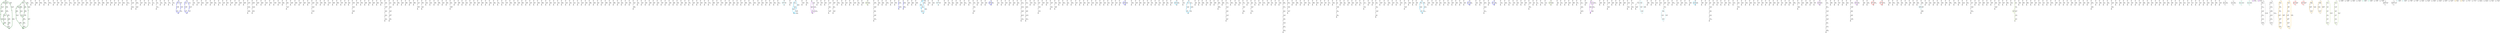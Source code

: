 digraph {
nodesep = 0.5;
node [shape = circle, label = "", height = 0.3];
"0" [style = "filled", fillcolor = "grey"];
"1" [style = "filled", fillcolor = "grey"];
"2" [style = "filled", fillcolor = "grey"];
"3" [style = "filled", fillcolor = "grey"];
"4" [style = "filled", fillcolor = "grey"];
"5" [style = "filled", fillcolor = "grey"];
"6" [style = "filled", fillcolor = "grey"];
"7" [style = "filled", fillcolor = "grey"];
"8" [style = "filled", fillcolor = "grey"];
"9" [style = "filled", fillcolor = "grey"];
"10" [style = "filled", fillcolor = "grey"];
"11" [style = "filled", fillcolor = "grey"];
"12" [style = "filled", fillcolor = "grey"];
"13" [style = "filled", fillcolor = "grey"];
"14" [style = "filled", fillcolor = "grey"];
"15" [style = "filled", fillcolor = "grey"];
"16" [style = "filled", fillcolor = "grey"];
"17" [style = "filled", fillcolor = "grey"];
"18" [style = "filled", fillcolor = "grey"];
"19" [style = "filled", fillcolor = "grey"];
"20" [style = "filled", fillcolor = "grey"];
"21" [style = "filled", fillcolor = "grey"];
"22" [style = "filled", fillcolor = "grey"];
"23" [style = "filled", fillcolor = "grey"];
"24" [style = "filled", fillcolor = "grey"];
"25" [style = "filled", fillcolor = "grey"];
"26" [style = "filled", fillcolor = "grey"];
"27" [style = "filled", fillcolor = "grey"];
"28" [style = "filled", fillcolor = "grey"];
"29" [style = "filled", fillcolor = "grey"];
"30" [style = "filled", fillcolor = "grey"];
"31" [style = "filled", fillcolor = "grey"];
"32" [style = "filled", fillcolor = "grey"];
"33" [style = "filled", fillcolor = "grey"];
"34" [style = "filled", fillcolor = "grey"];
"35" [style = "filled", fillcolor = "grey"];
"36" [style = "filled", fillcolor = "grey"];
"37" [style = "filled", fillcolor = "grey"];
"38" [style = "filled", fillcolor = "grey"];
"39" [style = "filled", fillcolor = "grey"];
"40" [style = "filled", fillcolor = "grey"];
"41" [style = "filled", fillcolor = "grey"];
"42" [style = "filled", fillcolor = "grey"];
"43" [style = "filled", fillcolor = "grey"];
"44" [style = "filled", fillcolor = "grey"];
"45" [style = "filled", fillcolor = "grey"];
"46" [style = "filled", fillcolor = "grey"];
"47" [style = "filled", fillcolor = "grey"];
"48" [style = "filled", fillcolor = "grey"];
"49" [style = "filled", fillcolor = "grey"];
"50" [style = "filled", fillcolor = "grey"];
"51" [style = "filled", fillcolor = "grey"];
"52" [style = "filled", fillcolor = "grey"];
"53" [style = "filled", fillcolor = "grey"];
"54" [style = "filled", fillcolor = "grey"];
"55" [style = "filled", fillcolor = "grey"];
"56" [style = "filled", fillcolor = "grey"];
"57" [style = "filled", fillcolor = "grey"];
"58" [style = "filled", fillcolor = "grey"];
"59" [style = "filled", fillcolor = "grey"];
"60" [style = "filled", fillcolor = "grey"];
"61" [style = "filled", fillcolor = "grey"];
"62" [style = "filled", fillcolor = "grey"];
"63" [style = "filled", fillcolor = "grey"];
"64" [style = "filled", fillcolor = "grey"];
"65" [style = "filled", fillcolor = "grey"];
"66" [style = "filled", fillcolor = "grey"];
"67" [style = "filled", fillcolor = "grey"];
"68" [style = "filled", fillcolor = "grey"];
"69" [style = "filled", fillcolor = "grey"];
"70" [style = "filled", fillcolor = "grey"];
"71" [style = "filled", fillcolor = "grey"];
"72" [style = "filled", fillcolor = "grey"];
"73" [style = "filled", fillcolor = "grey"];
"74" [style = "filled", fillcolor = "grey"];
"75" [style = "filled", fillcolor = "grey"];
"76" [style = "filled", fillcolor = "grey"];
"77" [style = "filled", fillcolor = "grey"];
"78" [style = "filled", fillcolor = "grey"];
"79" [style = "filled", fillcolor = "grey"];
"80" [style = "filled", fillcolor = "grey"];
"81" [style = "filled", fillcolor = "grey"];
"82" [style = "filled", fillcolor = "grey"];
"83" [style = "filled", fillcolor = "grey"];
"84" [style = "filled", fillcolor = "grey"];
"85" [style = "filled", fillcolor = "grey"];
"86" [style = "filled", fillcolor = "grey"];
"87" [style = "filled", fillcolor = "grey"];
"88" [style = "filled", fillcolor = "grey"];
"89" [style = "filled", fillcolor = "grey"];
"90" [style = "filled", fillcolor = "grey"];
"91" [style = "filled", fillcolor = "grey"];
"92" [style = "filled", fillcolor = "grey"];
"93" [style = "filled", fillcolor = "grey"];
"94" [style = "filled", fillcolor = "grey"];
"95" [style = "filled", fillcolor = "grey"];
"96" [style = "filled", fillcolor = "grey"];
"97" [style = "filled", fillcolor = "grey"];
"98" [style = "filled", fillcolor = "grey"];
"99" [style = "filled", fillcolor = "grey"];
"100" [style = "filled", fillcolor = "grey"];
"101" [style = "filled", fillcolor = "grey"];
"102" [style = "filled", fillcolor = "grey"];
"103" [style = "filled", fillcolor = "grey"];
"104" [style = "filled", fillcolor = "grey"];
"105" [style = "filled", fillcolor = "grey"];
"106" [style = "filled", fillcolor = "grey"];
"107" [style = "filled", fillcolor = "grey"];
"108" [style = "filled", fillcolor = "grey"];
"109" [style = "filled", fillcolor = "grey"];
"110" [style = "filled", fillcolor = "grey"];
"111" [style = "filled", fillcolor = "grey"];
"112" [style = "filled", fillcolor = "grey"];
"113" [style = "filled", fillcolor = "grey"];
"114" [style = "filled", fillcolor = "grey"];
"115" [style = "filled", fillcolor = "grey"];
"116" [style = "filled", fillcolor = "grey"];
"117" [style = "filled", fillcolor = "grey"];
"118" [style = "filled", fillcolor = "grey"];
"119" [style = "filled", fillcolor = "grey"];
"120" [style = "filled", fillcolor = "grey"];
"121" [style = "filled", fillcolor = "grey"];
"122" [style = "filled", fillcolor = "grey"];
"123" [style = "filled", fillcolor = "grey"];
"124" [style = "filled", fillcolor = "grey"];
"125" [style = "filled", fillcolor = "grey"];
"126" [style = "filled", fillcolor = "grey"];
"127" [style = "filled", fillcolor = "grey"];
"128" [style = "filled", fillcolor = "grey"];
"129" [style = "filled", fillcolor = "grey"];
"130" [style = "filled", fillcolor = "grey"];
"131" [style = "filled", fillcolor = "grey"];
"132" [style = "filled", fillcolor = "grey"];
"133" [style = "filled", fillcolor = "grey"];
"134" [style = "filled", fillcolor = "grey"];
"135" [style = "filled", fillcolor = "grey"];
"136" [style = "filled", fillcolor = "grey"];
"137" [style = "filled", fillcolor = "grey"];
"138" [style = "filled", fillcolor = "grey"];
"139" [style = "filled", fillcolor = "grey"];
"140" [style = "filled", fillcolor = "grey"];
"141" [style = "filled", fillcolor = "grey"];
"142" [style = "filled", fillcolor = "grey"];
"143" [style = "filled", fillcolor = "grey"];
"144" [style = "filled", fillcolor = "grey"];
"145" [style = "filled", fillcolor = "grey"];
"146" [style = "filled", fillcolor = "grey"];
"147" [style = "filled", fillcolor = "grey"];
"148" [style = "filled", fillcolor = "grey"];
"149" [style = "filled", fillcolor = "grey"];
"150" [style = "filled", fillcolor = "grey"];
"151" [style = "filled", fillcolor = "grey"];
"152" [style = "filled", fillcolor = "grey"];
"153" [style = "filled", fillcolor = "grey"];
"154" [style = "filled", fillcolor = "grey"];
"155" [style = "filled", fillcolor = "grey"];
"156" [style = "filled", fillcolor = "grey"];
"157" [style = "filled", fillcolor = "grey"];
"158" [style = "filled", fillcolor = "grey"];
"159" [style = "filled", fillcolor = "grey"];
"160" [style = "filled", fillcolor = "grey"];
"161" [style = "filled", fillcolor = "grey"];
"162" [style = "filled", fillcolor = "grey"];
"163" [style = "filled", fillcolor = "grey"];
"164" [style = "filled", fillcolor = "grey"];
"165" [style = "filled", fillcolor = "grey"];
"166" [style = "filled", fillcolor = "grey"];
"167" [style = "filled", fillcolor = "grey"];
"168" [style = "filled", fillcolor = "grey"];
"169" [style = "filled", fillcolor = "grey"];
"170" [style = "filled", fillcolor = "grey"];
"171" [style = "filled", fillcolor = "grey"];
"172" [style = "filled", fillcolor = "grey"];
"173" [style = "filled", fillcolor = "grey"];
"174" [style = "filled", fillcolor = "grey"];
"175" [style = "filled", fillcolor = "grey"];
"176" [style = "filled", fillcolor = "grey"];
"177" [style = "filled", fillcolor = "grey"];
"178" [style = "filled", fillcolor = "grey"];
"179" [style = "filled", fillcolor = "grey"];
"180" [style = "filled", fillcolor = "grey"];
"181" [style = "filled", fillcolor = "grey"];
"182" [style = "filled", fillcolor = "grey"];
"183" [style = "filled", fillcolor = "grey"];
"184" [style = "filled", fillcolor = "grey"];
"185" [style = "filled", fillcolor = "grey"];
"186" [style = "filled", fillcolor = "grey"];
"187" [style = "filled", fillcolor = "grey"];
"188" [style = "filled", fillcolor = "grey"];
"189" [style = "filled", fillcolor = "grey"];
"190" [style = "filled", fillcolor = "grey"];
"191" [style = "filled", fillcolor = "grey"];
"192" [style = "filled", fillcolor = "grey"];
"193" [style = "filled", fillcolor = "grey"];
"194" [style = "filled", fillcolor = "grey"];
"195" [style = "filled", fillcolor = "grey"];
"196" [style = "filled", fillcolor = "grey"];
"197" [style = "filled", fillcolor = "grey"];
"198" [style = "filled", fillcolor = "grey"];
"199" [style = "filled", fillcolor = "grey"];
"200" [style = "filled", fillcolor = "grey"];
"201" [style = "filled", fillcolor = "grey"];
"202" [style = "filled", fillcolor = "grey"];
"203" [style = "filled", fillcolor = "grey"];
"204" [style = "filled", fillcolor = "grey"];
"205" [style = "filled", fillcolor = "grey"];
"206" [style = "filled", fillcolor = "grey"];
"207" [style = "filled", fillcolor = "grey"];
"208" [style = "filled", fillcolor = "grey"];
"209" [style = "filled", fillcolor = "grey"];
"210" [style = "filled", fillcolor = "grey"];
"211" [style = "filled", fillcolor = "grey"];
"212" [style = "filled", fillcolor = "grey"];
"213" [style = "filled", fillcolor = "grey"];
"214" [style = "filled", fillcolor = "grey"];
"215" [style = "filled", fillcolor = "grey"];
"216" [style = "filled", fillcolor = "grey"];
"217" [style = "filled", fillcolor = "grey"];
"218" [style = "filled", fillcolor = "grey"];
"219" [style = "filled", fillcolor = "grey"];
"220" [style = "filled", fillcolor = "grey"];
"221" [style = "filled", fillcolor = "grey"];
"222" [style = "filled", fillcolor = "grey"];
"223" [style = "filled", fillcolor = "grey"];
"224" [style = "filled", fillcolor = "grey"];
"225" [style = "filled", fillcolor = "grey"];
"226" [style = "filled", fillcolor = "grey"];
"227" [style = "filled", fillcolor = "grey"];
"228" [style = "filled", fillcolor = "grey"];
"229" [style = "filled", fillcolor = "grey"];
"230" [style = "filled", fillcolor = "grey"];
"231" [style = "filled", fillcolor = "grey"];
"232" [style = "filled", fillcolor = "grey"];
"233" [style = "filled", fillcolor = "grey"];
"234" [style = "filled", fillcolor = "grey"];
"235" [style = "filled", fillcolor = "grey"];
"236" [style = "filled", fillcolor = "grey"];
"237" [style = "filled", fillcolor = "grey"];
"238" [style = "filled", fillcolor = "grey"];
"239" [style = "filled", fillcolor = "grey"];
"240" [style = "filled", fillcolor = "grey"];
"241" [style = "filled", fillcolor = "grey"];
"242" [style = "filled", fillcolor = "grey"];
"243" [style = "filled", fillcolor = "grey"];
"244" [style = "filled", fillcolor = "grey"];
"245" [style = "filled", fillcolor = "grey"];
"246" [style = "filled", fillcolor = "grey"];
"247" [style = "filled", fillcolor = "grey"];
"248" [style = "filled", fillcolor = "grey"];
"249" [style = "filled", fillcolor = "grey"];
"250" [style = "filled", fillcolor = "grey"];
"251" [style = "filled", fillcolor = "grey"];
"252" [style = "filled", fillcolor = "grey"];
"253" [style = "filled", fillcolor = "grey"];
"254" [style = "filled", fillcolor = "grey"];
"255" [style = "filled", fillcolor = "grey"];
"256" [style = "filled", fillcolor = "grey"];
"257" [style = "filled", fillcolor = "grey"];
"258" [style = "filled", fillcolor = "grey"];
"259" [style = "filled", fillcolor = "grey"];
"260" [style = "filled", fillcolor = "grey"];
"261" [style = "filled", fillcolor = "grey"];
"262" [style = "filled", fillcolor = "grey"];
"263" [style = "filled", fillcolor = "grey"];
"264" [style = "filled", fillcolor = "grey"];
"265" [style = "filled", fillcolor = "grey"];
"266" [style = "filled", fillcolor = "grey"];
"267" [style = "filled", fillcolor = "grey"];
"268" [style = "filled", fillcolor = "grey"];
"269" [style = "filled", fillcolor = "grey"];
"270" [style = "filled", fillcolor = "grey"];
"271" [style = "filled", fillcolor = "grey"];
"272" [style = "filled", fillcolor = "grey"];
"273" [style = "filled", fillcolor = "grey"];
"274" [style = "filled", fillcolor = "grey"];
"275" [style = "filled", fillcolor = "grey"];
"276" [style = "filled", fillcolor = "grey"];
"277" [style = "filled", fillcolor = "grey"];
"278" [style = "filled", fillcolor = "grey"];
"279" [style = "filled", fillcolor = "grey"];
"280" [style = "filled", fillcolor = "grey"];
"281" [style = "filled", fillcolor = "grey"];
"282" [style = "filled", fillcolor = "grey"];
"283" [style = "filled", fillcolor = "grey"];
"284" [style = "filled", fillcolor = "grey"];
"285" [style = "filled", fillcolor = "grey"];
"286" [style = "filled", fillcolor = "grey"];
"287" [style = "filled", fillcolor = "grey"];
"288" [style = "filled", fillcolor = "grey"];
"289" [style = "filled", fillcolor = "grey"];
"290" [style = "filled", fillcolor = "grey"];
"291" [style = "filled", fillcolor = "grey"];
"292" [style = "filled", fillcolor = "grey"];
"293" [style = "filled", fillcolor = "grey"];
"294" [style = "filled", fillcolor = "grey"];
"295" [style = "filled", fillcolor = "grey"];
"296" [style = "filled", fillcolor = "grey"];
"297" [style = "filled", fillcolor = "grey"];
"298" [style = "filled", fillcolor = "grey"];
"299" [style = "filled", fillcolor = "grey"];
"300" [style = "filled", fillcolor = "grey"];
"301" [style = "filled", fillcolor = "grey"];
"302" [style = "filled", fillcolor = "grey"];
"303" [style = "filled", fillcolor = "grey"];
"304" [style = "filled", fillcolor = "grey"];
"305" [style = "filled", fillcolor = "grey"];
"306" [style = "filled", fillcolor = "grey"];
"307" [style = "filled", fillcolor = "grey"];
"308" [style = "filled", fillcolor = "grey"];
"309" [style = "filled", fillcolor = "grey"];
"310" [style = "filled", fillcolor = "grey"];
"311" [style = "filled", fillcolor = "grey"];
"312" [style = "filled", fillcolor = "grey"];
"313" [style = "filled", fillcolor = "grey"];
"314" [style = "filled", fillcolor = "grey"];
"315" [style = "filled", fillcolor = "grey"];
"316" [style = "filled", fillcolor = "grey"];
"317" [style = "filled", fillcolor = "grey"];
"318" [style = "filled", fillcolor = "grey"];
"319" [style = "filled", fillcolor = "grey"];
"320" [style = "filled", fillcolor = "grey"];
"321" [style = "filled", fillcolor = "grey"];
"322" [style = "filled", fillcolor = "grey"];
"323" [style = "filled", fillcolor = "grey"];
"324" [style = "filled", fillcolor = "grey"];
"325" [style = "filled", fillcolor = "grey"];
"326" [style = "filled", fillcolor = "grey"];
"327" [style = "filled", fillcolor = "grey"];
"328" [style = "filled", fillcolor = "grey"];
"329" [style = "filled", fillcolor = "grey"];
"330" [style = "filled", fillcolor = "grey"];
"331" [style = "filled", fillcolor = "grey"];
"332" [style = "filled", fillcolor = "grey"];
"333" [style = "filled", fillcolor = "grey"];
"334" [style = "filled", fillcolor = "grey"];
"335" [style = "filled", fillcolor = "grey"];
"336" [style = "filled", fillcolor = "grey"];
"337" [style = "filled", fillcolor = "grey"];
"338" [style = "filled", fillcolor = "grey"];
"339" [style = "filled", fillcolor = "grey"];
"340" [style = "filled", fillcolor = "grey"];
"341" [style = "filled", fillcolor = "grey"];
"342" [style = "filled", fillcolor = "grey"];
"343" [style = "filled", fillcolor = "grey"];
"344" [style = "filled", fillcolor = "grey"];
"345" [style = "filled", fillcolor = "grey"];
"346" [style = "filled", fillcolor = "grey"];
"347" [style = "filled", fillcolor = "grey"];
"348" [style = "filled", fillcolor = "grey"];
"349" [style = "filled", fillcolor = "grey"];
"350" [style = "filled", fillcolor = "grey"];
"351" [style = "filled", fillcolor = "grey"];
"352" [style = "filled", fillcolor = "grey"];
"353" [style = "filled", fillcolor = "grey"];
"354" [style = "filled", fillcolor = "grey"];
"355" [style = "filled", fillcolor = "grey"];
"356" [style = "filled", fillcolor = "grey"];
"357" [style = "filled", fillcolor = "grey"];
"358" [style = "filled", fillcolor = "grey"];
"359" [style = "filled", fillcolor = "grey"];
"360" [style = "filled", fillcolor = "grey"];
"361" [style = "filled", fillcolor = "grey"];
"362" [style = "filled", fillcolor = "grey"];
"363" [style = "filled", fillcolor = "grey"];
"364" [style = "filled", fillcolor = "grey"];
"365" [style = "filled", fillcolor = "grey"];
"366" [style = "filled", fillcolor = "grey"];
"367" [style = "filled", fillcolor = "grey"];
"368" [style = "filled", fillcolor = "grey"];
"369" [style = "filled", fillcolor = "grey"];
"370" [style = "filled", fillcolor = "grey"];
"371" [style = "filled", fillcolor = "grey"];
"372" [style = "filled", fillcolor = "grey"];
"373" [style = "filled", fillcolor = "grey"];
"374" [style = "filled", fillcolor = "grey"];
"375" [style = "filled", fillcolor = "grey"];
"376" [style = "filled", fillcolor = "grey"];
"377" [style = "filled", fillcolor = "grey"];
"378" [style = "filled", fillcolor = "grey"];
"379" [style = "filled", fillcolor = "grey"];
"380" [style = "filled", fillcolor = "grey"];
"381" [style = "filled", fillcolor = "grey"];
"382" [style = "filled", fillcolor = "grey"];
"383" [style = "filled", fillcolor = "grey"];
"384" [style = "filled", fillcolor = "grey"];
"385" [style = "filled", fillcolor = "grey"];
"386" [style = "filled", fillcolor = "grey"];
"387" [style = "filled", fillcolor = "grey"];
"388" [style = "filled", fillcolor = "grey"];
"389" [style = "filled", fillcolor = "grey"];
"390" [style = "filled", fillcolor = "grey"];
"391" [style = "filled", fillcolor = "grey"];
"392" [style = "filled", fillcolor = "grey"];
"393" [style = "filled", fillcolor = "grey"];
"394" [style = "filled", fillcolor = "grey"];
"395" [style = "filled", fillcolor = "grey"];
"396" [style = "filled", fillcolor = "grey"];
"397" [style = "filled", fillcolor = "grey"];
"398" [style = "filled", fillcolor = "grey"];
"399" [style = "filled", fillcolor = "grey"];
"400" [style = "filled", fillcolor = "grey"];
"401" [style = "filled", fillcolor = "grey"];
"402" [style = "filled", fillcolor = "grey"];
"403" [style = "filled", fillcolor = "grey"];
"404" [style = "filled", fillcolor = "grey"];
"405" [style = "filled", fillcolor = "grey"];
"406" [style = "filled", fillcolor = "grey"];
"407" [style = "filled", fillcolor = "grey"];
"408" [style = "filled", fillcolor = "grey"];
"409" [style = "filled", fillcolor = "grey"];
"410" [style = "filled", fillcolor = "grey"];
"411" [style = "filled", fillcolor = "grey"];
"412" [style = "filled", fillcolor = "grey"];
"413" [style = "filled", fillcolor = "grey"];
"414" [style = "filled", fillcolor = "grey"];
"415" [style = "filled", fillcolor = "grey"];
"416" [style = "filled", fillcolor = "grey"];
"417" [style = "filled", fillcolor = "grey"];
"418" [style = "filled", fillcolor = "grey"];
"419" [style = "filled", fillcolor = "grey"];
"420" [style = "filled", fillcolor = "grey"];
"421" [style = "filled", fillcolor = "grey"];
"422" [style = "filled", fillcolor = "grey"];
"423" [style = "filled", fillcolor = "grey"];
"424" [style = "filled", fillcolor = "grey"];
"425" [style = "filled", fillcolor = "grey"];
"426" [style = "filled", fillcolor = "grey"];
"427" [style = "filled", fillcolor = "grey"];
"428" [style = "filled", fillcolor = "grey"];
"429" [style = "filled", fillcolor = "grey"];
"430" [style = "filled", fillcolor = "grey"];
"431" [style = "filled", fillcolor = "grey"];
"432" [style = "filled", fillcolor = "grey"];
"433" [style = "filled", fillcolor = "grey"];
"434" [style = "filled", fillcolor = "grey"];
"435" [style = "filled", fillcolor = "grey"];
"436" [style = "filled", fillcolor = "grey"];
"437" [style = "filled", fillcolor = "grey"];
"438" [style = "filled", fillcolor = "grey"];
"439" [style = "filled", fillcolor = "grey"];
"440" [style = "filled", fillcolor = "grey"];
"441" [style = "filled", fillcolor = "grey"];
"442" [style = "filled", fillcolor = "grey"];
"443" [style = "filled", fillcolor = "grey"];
"444" [style = "filled", fillcolor = "grey"];
"445" [style = "filled", fillcolor = "grey"];
"446" [style = "filled", fillcolor = "grey"];
"447" [style = "filled", fillcolor = "grey"];
"448" [style = "filled", fillcolor = "grey"];
"449" [style = "filled", fillcolor = "grey"];
"450" [style = "filled", fillcolor = "grey"];
"451" [style = "filled", fillcolor = "grey"];
"452" [style = "filled", fillcolor = "grey"];
"453" [style = "filled", fillcolor = "grey"];
"454" [style = "filled", fillcolor = "grey"];
"455" [style = "filled", fillcolor = "grey"];
"456" [style = "filled", fillcolor = "grey"];
"457" [style = "filled", fillcolor = "grey"];
"458" [style = "filled", fillcolor = "grey"];
"459" [style = "filled", fillcolor = "grey"];
"460" [style = "filled", fillcolor = "grey"];
"461" [style = "filled", fillcolor = "grey"];
"462" [style = "filled", fillcolor = "grey"];
"463" [style = "filled", fillcolor = "grey"];
"464" [style = "filled", fillcolor = "grey"];
"465" [style = "filled", fillcolor = "grey"];
"466" [style = "filled", fillcolor = "grey"];
"467" [style = "filled", fillcolor = "grey"];
"468" [style = "filled", fillcolor = "grey"];
"469" [style = "filled", fillcolor = "grey"];
"470" [style = "filled", fillcolor = "grey"];
"471" [style = "filled", fillcolor = "grey"];
"472" [style = "filled", fillcolor = "grey"];
"473" [style = "filled", fillcolor = "grey"];
"474" [style = "filled", fillcolor = "grey"];
"475" [style = "filled", fillcolor = "grey"];
"476" [style = "filled", fillcolor = "grey"];
"477" [style = "filled", fillcolor = "grey"];
"478" [style = "filled", fillcolor = "grey"];
"479" [style = "filled", fillcolor = "grey"];
"480" [style = "filled", fillcolor = "grey"];
"481" [style = "filled", fillcolor = "grey"];
"482" [style = "filled", fillcolor = "grey"];
"483" [style = "filled", fillcolor = "grey"];
"484" [style = "filled", fillcolor = "grey"];
"485" [style = "filled", fillcolor = "grey"];
"486" [style = "filled", fillcolor = "grey"];
"487" [style = "filled", fillcolor = "grey"];
"488" [style = "filled", fillcolor = "grey"];
"489" [style = "filled", fillcolor = "grey"];
"490" [style = "filled", fillcolor = "grey"];
"491" [style = "filled", fillcolor = "grey"];
"492" [style = "filled", fillcolor = "grey"];
"493" [style = "filled", fillcolor = "grey"];
"494" [style = "filled", fillcolor = "grey"];
"495" [style = "filled", fillcolor = "grey"];
"496" [style = "filled", fillcolor = "grey"];
"497" [style = "filled", fillcolor = "grey"];
"498" [style = "filled", fillcolor = "grey"];
"499" [style = "filled", fillcolor = "grey"];
"500" [style = "filled", fillcolor = "grey"];
"501" [style = "filled", fillcolor = "grey"];
"502" [style = "filled", fillcolor = "grey"];
"503" [style = "filled", fillcolor = "grey"];
"504" [style = "filled", fillcolor = "grey"];
"505" [style = "filled", fillcolor = "grey"];
"506" [style = "filled", fillcolor = "grey"];
"507" [style = "filled", fillcolor = "grey"];
"508" [style = "filled", fillcolor = "grey"];
"509" [style = "filled", fillcolor = "grey"];
"510" [style = "filled", fillcolor = "grey"];
"511" [style = "filled", fillcolor = "grey"];
"512" [style = "filled", fillcolor = "grey"];
"513" [style = "filled", fillcolor = "grey"];
"514" [style = "filled", fillcolor = "grey"];
"515" [style = "filled", fillcolor = "grey"];
"516" [style = "filled", fillcolor = "grey"];
"517" [style = "filled", fillcolor = "grey"];
"518" [style = "filled", fillcolor = "grey"];
"519" [style = "filled", fillcolor = "grey"];
"520" [style = "filled", fillcolor = "grey"];
"521" [style = "filled", fillcolor = "grey"];
"522" [style = "filled", fillcolor = "grey"];
"523" [style = "filled", fillcolor = "grey"];
"524" [style = "filled", fillcolor = "grey"];
"525" [style = "filled", fillcolor = "grey"];
"526" [style = "filled", fillcolor = "grey"];
"527" [style = "filled", fillcolor = "grey"];
"528" [style = "filled", fillcolor = "grey"];
"529" [style = "filled", fillcolor = "grey"];
"530" [style = "filled", fillcolor = "grey"];
"531" [style = "filled", fillcolor = "grey"];
"532" [style = "filled", fillcolor = "grey"];
"533" [style = "filled", fillcolor = "grey"];
"534" [style = "filled", fillcolor = "grey"];
"535" [style = "filled", fillcolor = "grey"];
"536" [style = "filled", fillcolor = "grey"];
"537" [style = "filled", fillcolor = "grey"];
"538" [style = "filled", fillcolor = "grey"];
"539" [style = "filled", fillcolor = "grey"];
"540" [style = "filled", fillcolor = "grey"];
"541" [style = "filled", fillcolor = "grey"];
"542" [style = "filled", fillcolor = "grey"];
"543" [style = "filled", fillcolor = "grey"];
"544" [style = "filled", fillcolor = "grey"];
"545" [style = "filled", fillcolor = "grey"];
"546" [style = "filled", fillcolor = "grey"];
"547" [style = "filled", fillcolor = "grey"];
"548" [style = "filled", fillcolor = "grey"];
"549" [style = "filled", fillcolor = "grey"];
"550" [style = "filled", fillcolor = "grey"];
"551" [style = "filled", fillcolor = "grey"];
"552" [style = "filled", fillcolor = "grey"];
"553" [style = "filled", fillcolor = "grey"];
"554" [style = "filled", fillcolor = "grey"];
"555" [style = "filled", fillcolor = "grey"];
"556" [style = "filled", fillcolor = "grey"];
"557" [style = "filled", fillcolor = "grey"];
"558" [style = "filled", fillcolor = "grey"];
"559" [style = "filled", fillcolor = "grey"];
"560" [style = "filled", fillcolor = "grey"];
"561" [style = "filled", fillcolor = "grey"];
"562" [style = "filled", fillcolor = "grey"];
"563" [style = "filled", fillcolor = "grey"];
"564" [style = "filled", fillcolor = "grey"];
"565" [style = "filled", fillcolor = "grey"];
"566" [style = "filled", fillcolor = "grey"];
"567" [style = "filled", fillcolor = "grey"];
"568" [style = "filled", fillcolor = "grey"];
"569" [style = "filled", fillcolor = "grey"];
"570" [style = "filled", fillcolor = "grey"];
"571" [style = "filled", fillcolor = "grey"];
"572" [style = "filled", fillcolor = "grey"];
"573" [style = "filled", fillcolor = "grey"];
"574" [style = "filled", fillcolor = "grey"];
"575" [style = "filled", fillcolor = "grey"];
"576" [style = "filled", fillcolor = "grey"];
"577" [style = "filled", fillcolor = "grey"];
"578" [style = "filled", fillcolor = "grey"];
"579" [style = "filled", fillcolor = "grey"];
"580" [style = "filled", fillcolor = "grey"];
"581" [style = "filled", fillcolor = "grey"];
"582" [style = "filled", fillcolor = "grey"];
"583" [style = "filled", fillcolor = "grey"];
"584" [style = "filled", fillcolor = "grey"];
"585" [style = "filled", fillcolor = "grey"];
"586" [style = "filled", fillcolor = "grey"];
"587" [style = "filled", fillcolor = "grey"];
"588" [style = "filled", fillcolor = "grey"];
"589" [style = "filled", fillcolor = "grey"];
"590" [style = "filled", fillcolor = "grey"];
"591" [style = "filled", fillcolor = "grey"];
"592" [style = "filled", fillcolor = "grey"];
"593" [style = "filled", fillcolor = "grey"];
"594" [style = "filled", fillcolor = "grey"];
"595" [style = "filled", fillcolor = "grey"];
"596" [style = "filled", fillcolor = "grey"];
"597" [style = "filled", fillcolor = "grey"];
"598" [style = "filled", fillcolor = "grey"];
"599" [style = "filled", fillcolor = "grey"];
"600" [style = "filled", fillcolor = "grey"];
"601" [style = "filled", fillcolor = "grey"];
"602" [style = "filled", fillcolor = "grey"];
"603" [style = "filled", fillcolor = "grey"];
"604" [style = "filled", fillcolor = "grey"];
"605" [style = "filled", fillcolor = "grey"];
"606" [style = "filled", fillcolor = "grey"];
"607" [style = "filled", fillcolor = "grey"];
"608" [style = "filled", fillcolor = "grey"];
"609" [style = "filled", fillcolor = "grey"];
"610" [style = "filled", fillcolor = "grey"];
"611" [style = "filled", fillcolor = "grey"];
"612" [style = "filled", fillcolor = "grey"];
"613" [style = "filled", fillcolor = "grey"];
"614" [style = "filled", fillcolor = "grey"];
"615" [style = "filled", fillcolor = "grey"];
"616" [style = "filled", fillcolor = "grey"];
"617" [style = "filled", fillcolor = "grey"];
"618" [style = "filled", fillcolor = "grey"];
"619" [style = "filled", fillcolor = "grey"];
"620" [style = "filled", fillcolor = "grey"];
"621" [style = "filled", fillcolor = "grey"];
"622" [style = "filled", fillcolor = "grey"];
"623" [style = "filled", fillcolor = "grey"];
"624" [style = "filled", fillcolor = "grey"];
"625" [style = "filled", fillcolor = "grey"];
"626" [style = "filled", fillcolor = "grey"];
"627" [style = "filled", fillcolor = "grey"];
"628" [style = "filled", fillcolor = "grey"];
"629" [style = "filled", fillcolor = "grey"];
"630" [style = "filled", fillcolor = "grey"];
"631" [style = "filled", fillcolor = "grey"];
"632" [style = "filled", fillcolor = "grey"];
"633" [style = "filled", fillcolor = "grey"];
"634" [style = "filled", fillcolor = "grey"];
"635" [style = "filled", fillcolor = "grey"];
"636" [style = "filled", fillcolor = "grey"];
"637" [style = "filled", fillcolor = "grey"];
"638" [style = "filled", fillcolor = "grey"];
"639" [style = "filled", fillcolor = "grey"];
"640" [style = "filled", fillcolor = "grey"];
"641" [style = "filled", fillcolor = "grey"];
"642" [style = "filled", fillcolor = "grey"];
"643" [style = "filled", fillcolor = "grey"];
"644" [style = "filled", fillcolor = "grey"];
"645" [style = "filled", fillcolor = "grey"];
"646" [style = "filled", fillcolor = "grey"];
"647" [style = "filled", fillcolor = "grey"];
"648" [style = "filled", fillcolor = "grey"];
"649" [style = "filled", fillcolor = "grey"];
"650" [style = "filled", fillcolor = "grey"];
"651" [style = "filled", fillcolor = "grey"];
"652" [style = "filled", fillcolor = "grey"];
"653" [style = "filled", fillcolor = "grey"];
"654" [style = "filled", fillcolor = "grey"];
"655" [style = "filled", fillcolor = "grey"];
"656" [style = "filled", fillcolor = "grey"];
"657" [style = "filled", fillcolor = "grey"];
"658" [style = "filled", fillcolor = "grey"];
"659" [style = "filled", fillcolor = "grey"];
"660" [style = "filled", fillcolor = "grey"];
"661" [style = "filled", fillcolor = "grey"];
"662" [style = "filled", fillcolor = "grey"];
"663" [style = "filled", fillcolor = "grey"];
"664" [style = "filled", fillcolor = "grey"];
"665" [style = "filled", fillcolor = "grey"];
"666" [style = "filled", fillcolor = "grey"];
"667" [style = "filled", fillcolor = "grey"];
"668" [style = "filled", fillcolor = "grey"];
"669" [style = "filled", fillcolor = "grey"];
"670" [style = "filled", fillcolor = "grey"];
"671" [style = "filled", fillcolor = "grey"];
"672" [style = "filled", fillcolor = "grey"];
"673" [style = "filled", fillcolor = "grey"];
"674" [style = "filled", fillcolor = "grey"];
"675" [style = "filled", fillcolor = "grey"];
"676" [style = "filled", fillcolor = "grey"];
"677" [style = "filled", fillcolor = "grey"];
"678" [style = "filled", fillcolor = "grey"];
"679" [style = "filled", fillcolor = "grey"];
"680" [style = "filled", fillcolor = "grey"];
"681" [style = "filled", fillcolor = "grey"];
"682" [style = "filled", fillcolor = "grey"];
"683" [style = "filled", fillcolor = "grey"];
"684" [style = "filled", fillcolor = "grey"];
"685" [style = "filled", fillcolor = "grey"];
"686" [style = "filled", fillcolor = "grey"];
"687" [style = "filled", fillcolor = "grey"];
"688" [style = "filled", fillcolor = "grey"];
"689" [style = "filled", fillcolor = "grey"];
"690" [style = "filled", fillcolor = "grey"];
"691" [style = "filled", fillcolor = "grey"];
"692" [style = "filled", fillcolor = "grey"];
"693" [style = "filled", fillcolor = "grey"];
"694" [style = "filled", fillcolor = "grey"];
"695" [style = "filled", fillcolor = "grey"];
"696" [style = "filled", fillcolor = "grey"];
"697" [style = "filled", fillcolor = "grey"];
"698" [style = "filled", fillcolor = "grey"];
"699" [style = "filled", fillcolor = "grey"];
"700" [style = "filled", fillcolor = "grey"];
"701" [style = "filled", fillcolor = "grey"];
"702" [style = "filled", fillcolor = "grey"];
"703" [style = "filled", fillcolor = "grey"];
"704" [style = "filled", fillcolor = "grey"];
"705" [style = "filled", fillcolor = "grey"];
"706" [style = "filled", fillcolor = "grey"];
"707" [style = "filled", fillcolor = "grey"];
"708" [style = "filled", fillcolor = "grey"];
"709" [style = "filled", fillcolor = "grey"];
"710" [style = "filled", fillcolor = "grey"];
"711" [style = "filled", fillcolor = "grey"];
"712" [style = "filled", fillcolor = "grey"];
"713" [style = "filled", fillcolor = "grey"];
"714" [style = "filled", fillcolor = "grey"];
"715" [style = "filled", fillcolor = "grey"];
"716" [style = "filled", fillcolor = "grey"];
"717" [style = "filled", fillcolor = "grey"];
"718" [style = "filled", fillcolor = "grey"];
"719" [style = "filled", fillcolor = "grey"];
"720" [style = "filled", fillcolor = "grey"];
"721" [style = "filled", fillcolor = "grey"];
"722" [style = "filled", fillcolor = "grey"];
"723" [style = "filled", fillcolor = "grey"];
"724" [style = "filled", fillcolor = "grey"];
"725" [style = "filled", fillcolor = "grey"];
"726" [style = "filled", fillcolor = "grey"];
"727" [style = "filled", fillcolor = "grey"];
"728" [style = "filled", fillcolor = "grey"];
"729" [style = "filled", fillcolor = "grey"];
"730" [style = "filled", fillcolor = "grey"];
"731" [style = "filled", fillcolor = "grey"];
"732" [style = "filled", fillcolor = "grey"];
"733" [style = "filled", fillcolor = "grey"];
"734" [style = "filled", fillcolor = "grey"];
"735" [style = "filled", fillcolor = "grey"];
"736" [style = "filled", fillcolor = "grey"];
"737" [style = "filled", fillcolor = "grey"];
"738" [style = "filled", fillcolor = "grey"];
"739" [style = "filled", fillcolor = "grey"];
"740" [style = "filled", fillcolor = "grey"];
"741" [style = "filled", fillcolor = "grey"];
"742" [style = "filled", fillcolor = "grey"];
"743" [style = "filled", fillcolor = "grey"];
"744" [style = "filled", fillcolor = "grey"];
"745" [style = "filled", fillcolor = "grey"];
"746" [style = "filled", fillcolor = "grey"];
"747" [style = "filled", fillcolor = "grey"];
"748" [style = "filled", fillcolor = "grey"];
"749" [style = "filled", fillcolor = "grey"];
"750" [style = "filled", fillcolor = "grey"];
"751" [style = "filled", fillcolor = "grey"];
"752" [style = "filled", fillcolor = "grey"];
"753" [style = "filled", fillcolor = "grey"];
"754" [style = "filled", fillcolor = "grey"];
"755" [style = "filled", fillcolor = "grey"];
"756" [style = "filled", fillcolor = "grey"];
"757" [style = "filled", fillcolor = "grey"];
"758" [style = "filled", fillcolor = "grey"];
"759" [style = "filled", fillcolor = "grey"];
"760" [style = "filled", fillcolor = "grey"];
"761" [style = "filled", fillcolor = "grey"];
"762" [style = "filled", fillcolor = "grey"];
"763" [style = "filled", fillcolor = "grey"];
"764" [style = "filled", fillcolor = "grey"];
"765" [style = "filled", fillcolor = "grey"];
"766" [style = "filled", fillcolor = "grey"];
"767" [style = "filled", fillcolor = "grey"];
"768" [style = "filled", fillcolor = "grey"];
"769" [style = "filled", fillcolor = "grey"];
"770" [style = "filled", fillcolor = "grey"];
"771" [style = "filled", fillcolor = "grey"];
"772" [style = "filled", fillcolor = "grey"];
"773" [style = "filled", fillcolor = "grey"];
"774" [style = "filled", fillcolor = "grey"];
"775" [style = "filled", fillcolor = "grey"];
"776" [style = "filled", fillcolor = "grey"];
"777" [style = "filled", fillcolor = "grey"];
"778" [style = "filled", fillcolor = "grey"];
"779" [style = "filled", fillcolor = "grey"];
"780" [style = "filled", fillcolor = "grey"];
"781" [style = "filled", fillcolor = "grey"];
"782" [style = "filled", fillcolor = "grey"];
"783" [style = "filled", fillcolor = "grey"];
"784" [style = "filled", fillcolor = "grey"];
"785" [style = "filled", fillcolor = "grey"];
"786" [style = "filled", fillcolor = "grey"];
"787" [style = "filled", fillcolor = "grey"];
"788" [style = "filled", fillcolor = "grey"];
"789" [style = "filled", fillcolor = "grey"];
"790" [style = "filled", fillcolor = "grey"];
"791" [style = "filled", fillcolor = "grey"];
"792" [style = "filled", fillcolor = "grey"];
"793" [style = "filled", fillcolor = "grey"];
"794" [style = "filled", fillcolor = "grey"];
"795" [style = "filled", fillcolor = "grey"];
"796" [style = "filled", fillcolor = "grey"];
"797" [style = "filled", fillcolor = "grey"];
"798" [style = "filled", fillcolor = "grey"];
"799" [style = "filled", fillcolor = "grey"];
"800" [style = "filled", fillcolor = "grey"];
"801" [style = "filled", fillcolor = "grey"];
"802" [style = "filled", fillcolor = "grey"];
"803" [style = "filled", fillcolor = "grey"];
"804" [style = "filled", fillcolor = "grey"];
"805" [style = "filled", fillcolor = "grey"];
"806" [style = "filled", fillcolor = "grey"];
"807" [style = "filled", fillcolor = "grey"];
"808" [style = "filled", fillcolor = "grey"];
"809" [style = "filled", fillcolor = "grey"];
"810" [style = "filled", fillcolor = "grey"];
"811" [style = "filled", fillcolor = "grey"];
"812" [style = "filled", fillcolor = "grey"];
"813" [style = "filled", fillcolor = "grey"];
"814" [style = "filled", fillcolor = "grey"];
"815" [style = "filled", fillcolor = "grey"];
"816" [style = "filled", fillcolor = "grey"];
"817" [style = "filled", fillcolor = "grey"];
"818" [style = "filled", fillcolor = "grey"];
"819" [style = "filled", fillcolor = "grey"];
"820" [style = "filled", fillcolor = "grey"];
"821" [style = "filled", fillcolor = "grey"];
"822" [style = "filled", fillcolor = "grey"];
"823" [style = "filled", fillcolor = "grey"];
"824" [style = "filled", fillcolor = "grey"];
"825" [style = "filled", fillcolor = "grey"];
"826" [style = "filled", fillcolor = "grey"];
"827" [style = "filled", fillcolor = "grey"];
"828" [style = "filled", fillcolor = "grey"];
"829" [style = "filled", fillcolor = "grey"];
"830" [style = "filled", fillcolor = "grey"];
"831" [style = "filled", fillcolor = "grey"];
"832" [style = "filled", fillcolor = "grey"];
"833" [style = "filled", fillcolor = "grey"];
"834" [style = "filled", fillcolor = "grey"];
"835" [style = "filled", fillcolor = "grey"];
"836" [style = "filled", fillcolor = "grey"];
"837" [style = "filled", fillcolor = "grey"];
"838" [style = "filled", fillcolor = "grey"];
"839" [style = "filled", fillcolor = "grey"];
"840" [style = "filled", fillcolor = "grey"];
"841" [style = "filled", fillcolor = "grey"];
"842" [style = "filled", fillcolor = "grey"];
"843" [style = "filled", fillcolor = "grey"];
"844" [style = "filled", fillcolor = "grey"];
"845" [style = "filled", fillcolor = "grey"];
"846" [style = "filled", fillcolor = "grey"];
"847" [style = "filled", fillcolor = "grey"];
"848" [style = "filled", fillcolor = "grey"];
"849" [style = "filled", fillcolor = "grey"];
"850" [style = "filled", fillcolor = "grey"];
"851" [style = "filled", fillcolor = "grey"];
"852" [style = "filled", fillcolor = "grey"];
"853" [style = "filled", fillcolor = "grey"];
"854" [style = "filled", fillcolor = "grey"];
"855" [style = "filled", fillcolor = "grey"];
"856" [style = "filled", fillcolor = "grey"];
"857" [style = "filled", fillcolor = "grey"];
"858" [style = "filled", fillcolor = "grey"];
"859" [style = "filled", fillcolor = "grey"];
"860" [style = "filled", fillcolor = "grey"];
"861" [style = "filled", fillcolor = "grey"];
"862" [style = "filled", fillcolor = "grey"];
"863" [style = "filled", fillcolor = "grey"];
"864" [style = "filled", fillcolor = "grey"];
"865" [style = "filled", fillcolor = "grey"];
"866" [style = "filled", fillcolor = "grey"];
"867" [style = "filled", fillcolor = "grey"];
"868" [style = "filled", fillcolor = "grey"];
"869" [style = "filled", fillcolor = "grey"];
"870" [style = "filled", fillcolor = "grey"];
"871" [style = "filled", fillcolor = "grey"];
"872" [style = "filled", fillcolor = "grey"];
"873" [style = "filled", fillcolor = "grey"];
"874" [style = "filled", fillcolor = "grey"];
"875" [style = "filled", fillcolor = "grey"];
"876" [style = "filled", fillcolor = "grey"];
"877" [style = "filled", fillcolor = "grey"];
"878" [style = "filled", fillcolor = "grey"];
"879" [style = "filled", fillcolor = "grey"];
"880" [style = "filled", fillcolor = "grey"];
"881" [style = "filled", fillcolor = "grey"];
"882" [style = "filled", fillcolor = "grey"];
"883" [style = "filled", fillcolor = "grey"];
"884" [style = "filled", fillcolor = "grey"];
"885" [style = "filled", fillcolor = "grey"];
"886" [style = "filled", fillcolor = "grey"];
"887" [style = "filled", fillcolor = "grey"];
"888" [style = "filled", fillcolor = "grey"];
"889" [style = "filled", fillcolor = "grey"];
"890" [style = "filled", fillcolor = "grey"];
"891" [style = "filled", fillcolor = "grey"];
"892" [style = "filled", fillcolor = "grey"];
"893" [style = "filled", fillcolor = "grey"];
"894" [style = "filled", fillcolor = "grey"];
"895" [style = "filled", fillcolor = "grey"];
"896" [style = "filled", fillcolor = "grey"];
"897" [style = "filled", fillcolor = "grey"];
"898" [style = "filled", fillcolor = "grey"];
"899" [style = "filled", fillcolor = "grey"];
"900" [style = "filled", fillcolor = "grey"];
"901" [style = "filled", fillcolor = "grey"];
"902" [style = "filled", fillcolor = "grey"];
"903" [style = "filled", fillcolor = "grey"];
"904" [style = "filled", fillcolor = "grey"];
"905" [style = "filled", fillcolor = "grey"];
"906" [style = "filled", fillcolor = "grey"];
"907" [style = "filled", fillcolor = "grey"];
"908" [style = "filled", fillcolor = "grey"];
"909" [style = "filled", fillcolor = "grey"];
"910" [style = "filled", fillcolor = "grey"];
"911" [style = "filled", fillcolor = "grey"];
"912" [style = "filled", fillcolor = "grey"];
"913" [style = "filled", fillcolor = "grey"];
"914" [style = "filled", fillcolor = "grey"];
"915" [style = "filled", fillcolor = "grey"];
"916" [style = "filled", fillcolor = "grey"];
"917" [style = "filled", fillcolor = "grey"];
"918" [style = "filled", fillcolor = "grey"];
"919" [style = "filled", fillcolor = "grey"];
"920" [style = "filled", fillcolor = "grey"];
"921" [style = "filled", fillcolor = "grey"];
"922" [style = "filled", fillcolor = "grey"];
"923" [style = "filled", fillcolor = "grey"];
"924" [style = "filled", fillcolor = "grey"];
"925" [style = "filled", fillcolor = "grey"];
"926" [style = "filled", fillcolor = "grey"];
"927" [style = "filled", fillcolor = "grey"];
"928" [style = "filled", fillcolor = "grey"];
"929" [style = "filled", fillcolor = "grey"];
"930" [style = "filled", fillcolor = "grey"];
"931" [style = "filled", fillcolor = "grey"];
"932" [style = "filled", fillcolor = "grey"];
"933" [style = "filled", fillcolor = "grey"];
"934" [style = "filled", fillcolor = "grey"];
"935" [style = "filled", fillcolor = "grey"];
"936" [style = "filled", fillcolor = "grey"];
"937" [style = "filled", fillcolor = "grey"];
"938" [style = "filled", fillcolor = "grey"];
"939" [style = "filled", fillcolor = "grey"];
"940" [style = "filled", fillcolor = "grey"];
"941" [style = "filled", fillcolor = "grey"];
"942" [style = "filled", fillcolor = "grey"];
"943" [style = "filled", fillcolor = "grey"];
"944" [style = "filled", fillcolor = "grey"];
"945" [style = "filled", fillcolor = "grey"];
"946" [style = "filled", fillcolor = "grey"];
"947" [style = "filled", fillcolor = "grey"];
"948" [style = "filled", fillcolor = "grey"];
"949" [style = "filled", fillcolor = "grey"];
"950" [style = "filled", fillcolor = "grey"];
"951" [style = "filled", fillcolor = "grey"];
"952" [style = "filled", fillcolor = "grey"];
"953" [style = "filled", fillcolor = "grey"];
"954" [style = "filled", fillcolor = "grey"];
"955" [style = "filled", fillcolor = "grey"];
"956" [style = "filled", fillcolor = "grey"];
"957" [style = "filled", fillcolor = "grey"];
"958" [style = "filled", fillcolor = "grey"];
"959" [style = "filled", fillcolor = "grey"];
"960" [style = "filled", fillcolor = "grey"];
"961" [style = "filled", fillcolor = "grey"];
"962" [style = "filled", fillcolor = "grey"];
"963" [style = "filled", fillcolor = "grey"];
"964" [style = "filled", fillcolor = "grey"];
"965" [style = "filled", fillcolor = "grey"];
"966" [style = "filled", fillcolor = "grey"];
"967" [style = "filled", fillcolor = "grey"];
"968" [style = "filled", fillcolor = "grey"];
"969" [style = "filled", fillcolor = "grey"];
"970" [style = "filled", fillcolor = "grey"];
"971" [style = "filled", fillcolor = "grey"];
"972" [style = "filled", fillcolor = "grey"];
"973" [style = "filled", fillcolor = "grey"];
"974" [style = "filled", fillcolor = "grey"];
"975" [style = "filled", fillcolor = "grey"];
"976" [style = "filled", fillcolor = "grey"];
"977" [style = "filled", fillcolor = "grey"];
"978" [style = "filled", fillcolor = "grey"];
"979" [style = "filled", fillcolor = "grey"];
"980" [style = "filled", fillcolor = "grey"];
"981" [style = "filled", fillcolor = "grey"];
"982" [style = "filled", fillcolor = "grey"];
"983" [style = "filled", fillcolor = "grey"];
"984" [style = "filled", fillcolor = "grey"];
"985" [style = "filled", fillcolor = "grey"];
"986" [style = "filled", fillcolor = "grey"];
"987" [style = "filled", fillcolor = "grey"];
"988" [style = "filled", fillcolor = "grey"];
"989" [style = "filled", fillcolor = "grey"];
"990" [style = "filled", fillcolor = "grey"];
"991" [style = "filled", fillcolor = "grey"];
"992" [style = "filled", fillcolor = "grey"];
"993" [style = "filled", fillcolor = "grey"];
"994" [style = "filled", fillcolor = "grey"];
"995" [style = "filled", fillcolor = "grey"];
"996" [style = "filled", fillcolor = "grey"];
"997" [style = "filled", fillcolor = "grey"];
"998" [style = "filled", fillcolor = "grey"];
"999" [style = "filled", fillcolor = "grey"];
"1000" [style = "filled", fillcolor = "grey"];
"1001" [style = "filled", fillcolor = "grey"];
"1002" [style = "filled", fillcolor = "grey"];
"1003" [style = "filled", fillcolor = "grey"];
"1004" [style = "filled", fillcolor = "grey"];
"1005" [style = "filled", fillcolor = "grey"];
"1006" [style = "filled", fillcolor = "grey"];
"1007" [style = "filled", fillcolor = "grey"];
"1008" [style = "filled", fillcolor = "grey"];
"1009" [style = "filled", fillcolor = "grey"];
"1010" [style = "filled", fillcolor = "grey"];
"1011" [style = "filled", fillcolor = "grey"];
"1012" [style = "filled", fillcolor = "grey"];
"1013" [style = "filled", fillcolor = "grey"];
"1014" [style = "filled", fillcolor = "grey"];
"1015" [style = "filled", fillcolor = "grey"];
"1016" [style = "filled", fillcolor = "grey"];
"1017" [style = "filled", fillcolor = "grey"];
"1018" [style = "filled", fillcolor = "grey"];
"1019" [style = "filled", fillcolor = "grey"];
"1020" [style = "filled", fillcolor = "grey"];
"1021" [style = "filled", fillcolor = "grey"];
"1022" [style = "filled", fillcolor = "grey"];
"1023" [style = "filled", fillcolor = "grey"];
"1024" [style = "filled", fillcolor = "grey"];
"1025" [style = "filled", fillcolor = "grey"];
"1026" [style = "filled", fillcolor = "grey"];
"1027" [style = "filled", fillcolor = "grey"];
"1028" [style = "filled", fillcolor = "grey"];
"1029" [style = "filled", fillcolor = "grey"];
"1030" [style = "filled", fillcolor = "grey"];
"1031" [style = "filled", fillcolor = "grey"];
"1032" [style = "filled", fillcolor = "grey"];
"1033" [style = "filled", fillcolor = "grey"];
"1034" [style = "filled", fillcolor = "grey"];
"1035" [style = "filled", fillcolor = "grey"];
"936" -> "537" [label = "id 2\l15k 3x", color = "black"] ;
"699" -> "480" [label = "id -2\l15k 3x", color = "black"] ;
"430" -> "467" [label = "id 9\l11k 5x", color = "black"] ;
"471" -> "596" [label = "id -9\l11k 5x", color = "black"] ;
"357" -> "907" [label = "id 15\l1.5k 9x", color = "black"] ;
"583" -> "449" [label = "id -15\l1.5k 9x", color = "black"] ;
"1036" -> "1037" [label = "id 18\l2.3k 5x", color = "black"] ;
"1038" -> "1039" [label = "id -18\l2.3k 5x", color = "black"] ;
"1039" -> "1038" [label = "id 19\l37k 3x", color = "black"] ;
"1037" -> "1036" [label = "id -19\l37k 3x", color = "black"] ;
"516" -> "464" [label = "id 21\l28k 3x", color = "black"] ;
"535" -> "518" [label = "id -21\l28k 3x", color = "black"] ;
"558" -> "593" [label = "id 22\l3.7k 7x", color = "black"] ;
"459" -> "523" [label = "id -22\l3.7k 7x", color = "black"] ;
"526" -> "788" [label = "id 23\l3.2k 4x", color = "black"] ;
"584" -> "552" [label = "id -23\l3.2k 4x", color = "black"] ;
"227" -> "155" [label = "id 26\l1.3k 4x", color = "black"] ;
"36" -> "646" [label = "id -26\l1.3k 4x", color = "black"] ;
"540" -> "1040" [label = "id 27\l5k 8x", color = "black"] ;
"1041" -> "476" [label = "id -27\l5k 8x", color = "black"] ;
"35" -> "840" [label = "id 28\l1.7k 5x", color = "black"] ;
"839" -> "484" [label = "id -28\l1.7k 5x", color = "black"] ;
"520" -> "830" [label = "id 29\l1.0k 3x", color = "blue" , penwidth = 3] ;
"510" -> "541" [label = "id -29\l1.0k 3x", color = "blue" , penwidth = 3] ;
"520" -> "830" [label = "id 30\l1.6k 6x", color = "blue" , penwidth = 3] ;
"510" -> "541" [label = "id -30\l1.6k 6x", color = "blue" , penwidth = 3] ;
"1042" -> "1043" [label = "id 31\l3.2k 9x", color = "black"] ;
"1044" -> "1045" [label = "id -31\l3.2k 9x", color = "black"] ;
"1043" -> "461" [label = "id 32\l2.9k 3x", color = "black"] ;
"832" -> "1044" [label = "id -32\l2.9k 3x", color = "black"] ;
"474" -> "545" [label = "id 34\l5k 3x", color = "black"] ;
"595" -> "536" [label = "id -34\l5k 3x", color = "black"] ;
"499" -> "706" [label = "id 35\l10k 3x", color = "black"] ;
"578" -> "217" [label = "id -35\l10k 3x", color = "black"] ;
"1046" -> "442" [label = "id 38\l1.9k 20x", color = "black"] ;
"963" -> "1047" [label = "id -38\l1.9k 20x", color = "black"] ;
"1047" -> "1048" [label = "id 39\l0.8k 13x", color = "black"] ;
"1049" -> "1046" [label = "id -39\l0.8k 13x", color = "black"] ;
"324" -> "547" [label = "id 42\l39k 3x", color = "black"] ;
"368" -> "489" [label = "id -42\l39k 3x", color = "black"] ;
"1050" -> "1051" [label = "id 45\l4.8k 1x", color = "black"] ;
"1052" -> "1053" [label = "id -45\l4.8k 1x", color = "black"] ;
"323" -> "406" [label = "id 48\l11k 3x", color = "black"] ;
"437" -> "435" [label = "id -48\l11k 3x", color = "black"] ;
"425" -> "1054" [label = "id 50\l1.7k 3x", color = "black"] ;
"1055" -> "429" [label = "id -50\l1.7k 3x", color = "black"] ;
"34" -> "395" [label = "id 54\l1.8k 3x", color = "black"] ;
"215" -> "33" [label = "id -54\l1.8k 3x", color = "black"] ;
"1056" -> "571" [label = "id 55\l29k 5x", color = "black"] ;
"633" -> "1057" [label = "id -55\l29k 5x", color = "black"] ;
"991" -> "424" [label = "id 56\l14k 3x", color = "black"] ;
"645" -> "497" [label = "id -56\l14k 3x", color = "black"] ;
"978" -> "400" [label = "id 59\l22k 3x", color = "black"] ;
"446" -> "980" [label = "id -59\l22k 3x", color = "black"] ;
"504" -> "328" [label = "id 61\l2.6k 15x", color = "black"] ;
"261" -> "419" [label = "id -61\l2.6k 15x", color = "black"] ;
"409" -> "441" [label = "id 64\l6k 3x", color = "black"] ;
"408" -> "517" [label = "id -64\l6k 3x", color = "black"] ;
"690" -> "1058" [label = "id 68\l7k 12x", color = "deepskyblue1" , penwidth = 3] ;
"1059" -> "692" [label = "id -68\l7k 12x", color = "deepskyblue1" , penwidth = 3] ;
"690" -> "1060" [label = "id 69\l7k 10x", color = "deepskyblue1" , penwidth = 3] ;
"1061" -> "692" [label = "id -69\l7k 10x", color = "deepskyblue1" , penwidth = 3] ;
"1062" -> "492" [label = "id 73\l5k 7x", color = "deepskyblue1" , penwidth = 3] ;
"405" -> "1063" [label = "id -73\l5k 7x", color = "deepskyblue1" , penwidth = 3] ;
"1064" -> "492" [label = "id 74\l4.0k 11x", color = "deepskyblue1" , penwidth = 3] ;
"405" -> "1065" [label = "id -74\l4.0k 11x", color = "deepskyblue1" , penwidth = 3] ;
"1066" -> "514" [label = "id 75\l0.9k 21x", color = "black"] ;
"560" -> "1067" [label = "id -75\l0.9k 21x", color = "black"] ;
"32" -> "1068" [label = "id 76\l7k 19x", color = "black"] ;
"1069" -> "796" [label = "id -76\l7k 19x", color = "black"] ;
"31" -> "795" [label = "id 77\l9k 10x", color = "black"] ;
"797" -> "30" [label = "id -77\l9k 10x", color = "black"] ;
"1068" -> "897" [label = "id 78\l1.8k 17x", color = "black"] ;
"472" -> "1069" [label = "id -78\l1.8k 17x", color = "black"] ;
"290" -> "814" [label = "id 82\l12k 8x", color = "black"] ;
"1018" -> "1019" [label = "id -82\l12k 8x", color = "black"] ;
"549" -> "1014" [label = "id 83\l6k 5x", color = "black"] ;
"1016" -> "488" [label = "id -83\l6k 5x", color = "black"] ;
"235" -> "332" [label = "id 88\l17k 3x", color = "black"] ;
"396" -> "543" [label = "id -88\l17k 3x", color = "black"] ;
"533" -> "423" [label = "id 89\l13k 3x", color = "black"] ;
"528" -> "597" [label = "id -89\l13k 3x", color = "black"] ;
"1070" -> "531" [label = "id 98\l4.1k 3x", color = "black"] ;
"861" -> "1071" [label = "id -98\l4.1k 3x", color = "black"] ;
"575" -> "579" [label = "id 102\l6k 6x", color = "black"] ;
"479" -> "401" [label = "id -102\l6k 6x", color = "black"] ;
"696" -> "509" [label = "id 109\l14k 3x", color = "black"] ;
"546" -> "469" [label = "id -109\l14k 3x", color = "black"] ;
"922" -> "918" [label = "id 112\l12k 4x", color = "black"] ;
"539" -> "604" [label = "id -112\l12k 4x", color = "black"] ;
"661" -> "1029" [label = "id 119\l2.5k 3x", color = "black"] ;
"610" -> "612" [label = "id -119\l2.5k 3x", color = "black"] ;
"614" -> "1072" [label = "id 120\l1.4k 19x", color = "black"] ;
"1073" -> "772" [label = "id -120\l1.4k 19x", color = "black"] ;
"770" -> "1074" [label = "id 121\l1.3k 4x", color = "darkorchid" , penwidth = 3] ;
"1075" -> "771" [label = "id -121\l1.3k 4x", color = "darkorchid" , penwidth = 3] ;
"770" -> "1074" [label = "id 122\l1.3k 10x", color = "darkorchid" , penwidth = 3] ;
"1075" -> "771" [label = "id -122\l1.3k 10x", color = "darkorchid" , penwidth = 3] ;
"770" -> "566" [label = "id 123\l26k 4x", color = "darkorchid" , penwidth = 3] ;
"274" -> "771" [label = "id -123\l26k 4x", color = "darkorchid" , penwidth = 3] ;
"1074" -> "1076" [label = "id 124\l4.3k 13x", color = "darkorchid" , penwidth = 3] ;
"1077" -> "1075" [label = "id -124\l4.3k 13x", color = "darkorchid" , penwidth = 3] ;
"1076" -> "566" [label = "id 125\l18k 3x", color = "darkorchid" , penwidth = 3] ;
"274" -> "1077" [label = "id -125\l18k 3x", color = "darkorchid" , penwidth = 3] ;
"402" -> "496" [label = "id 129\l2.3k 5x", color = "deepskyblue1" , penwidth = 3] ;
"931" -> "631" [label = "id -129\l2.3k 5x", color = "deepskyblue1" , penwidth = 3] ;
"402" -> "496" [label = "id 130\l2.5k 6x", color = "deepskyblue1" , penwidth = 3] ;
"931" -> "631" [label = "id -130\l2.5k 6x", color = "deepskyblue1" , penwidth = 3] ;
"1078" -> "354" [label = "id 131\l2.0k 15x", color = "black"] ;
"352" -> "1079" [label = "id -131\l2.0k 15x", color = "black"] ;
"29" -> "609" [label = "id 132\l1.2k 3x", color = "black"] ;
"619" -> "81" [label = "id -132\l1.2k 3x", color = "black"] ;
"460" -> "802" [label = "id 133\l1.4k 9x", color = "black"] ;
"783" -> "831" [label = "id -133\l1.4k 9x", color = "black"] ;
"512" -> "781" [label = "id 134\l14k 4x", color = "black"] ;
"656" -> "620" [label = "id -134\l14k 4x", color = "black"] ;
"468" -> "470" [label = "id 135\l22k 4x", color = "black"] ;
"611" -> "613" [label = "id -135\l22k 4x", color = "black"] ;
"759" -> "398" [label = "id 137\l15k 5x", color = "black"] ;
"428" -> "623" [label = "id -137\l15k 5x", color = "black"] ;
"379" -> "798" [label = "id 139\l29k 3x", color = "black"] ;
"563" -> "628" [label = "id -139\l29k 3x", color = "black"] ;
"202" -> "567" [label = "id 144\l9k 8x", color = "black"] ;
"635" -> "744" [label = "id -144\l9k 8x", color = "black"] ;
"636" -> "1080" [label = "id 145\l8k 9x", color = "black"] ;
"1081" -> "482" [label = "id -145\l8k 9x", color = "black"] ;
"1082" -> "1083" [label = "id 147\l3.0k 9x", color = "black"] ;
"1084" -> "1085" [label = "id -147\l3.0k 9x", color = "black"] ;
"1086" -> "1087" [label = "id 148\l1.6k 2x", color = "black"] ;
"1088" -> "1089" [label = "id -148\l1.6k 2x", color = "black"] ;
"1090" -> "1091" [label = "id 149\l1.5k 3x", color = "black"] ;
"1092" -> "1093" [label = "id -149\l1.5k 3x", color = "black"] ;
"1094" -> "1004" [label = "id 151\l2.7k 10x", color = "black"] ;
"420" -> "1095" [label = "id -151\l2.7k 10x", color = "black"] ;
"640" -> "641" [label = "id 152\l7k 3x", color = "black"] ;
"997" -> "642" [label = "id -152\l7k 3x", color = "black"] ;
"698" -> "644" [label = "id 153\l12k 11x", color = "black"] ;
"684" -> "647" [label = "id -153\l12k 11x", color = "black"] ;
"439" -> "653" [label = "id 154\l6k 9x", color = "black"] ;
"28" -> "649" [label = "id -154\l6k 9x", color = "black"] ;
"242" -> "478" [label = "id 155\l1.1k 70x", color = "black"] ;
"562" -> "433" [label = "id -155\l1.1k 70x", color = "black"] ;
"27" -> "1096" [label = "id 156\l2.9k 23x", color = "black"] ;
"1097" -> "26" [label = "id -156\l2.9k 23x", color = "black"] ;
"25" -> "590" [label = "id 157\l1.9k 16x", color = "black"] ;
"626" -> "655" [label = "id -157\l1.9k 16x", color = "black"] ;
"24" -> "156" [label = "id 158\l3.0k 97x", color = "black"] ;
"154" -> "42" [label = "id -158\l3.0k 97x", color = "black"] ;
"538" -> "878" [label = "id 159\l2.7k 36x", color = "black"] ;
"877" -> "282" [label = "id -159\l2.7k 36x", color = "black"] ;
"637" -> "638" [label = "id 160\l14k 7x", color = "black"] ;
"483" -> "650" [label = "id -160\l14k 7x", color = "black"] ;
"824" -> "1098" [label = "id 161\l3.7k 3x", color = "black"] ;
"1099" -> "697" [label = "id -161\l3.7k 3x", color = "black"] ;
"1098" -> "686" [label = "id 162\l2.8k 5x", color = "black"] ;
"652" -> "1099" [label = "id -162\l2.8k 5x", color = "black"] ;
"1100" -> "1101" [label = "id 170\l4.4k 6x", color = "black"] ;
"1102" -> "1103" [label = "id -170\l4.4k 6x", color = "black"] ;
"1101" -> "657" [label = "id 172\l3.0k 6x", color = "black"] ;
"658" -> "1102" [label = "id -172\l3.0k 6x", color = "black"] ;
"1104" -> "1105" [label = "id 177\l2.0k 3x", color = "aquamarine1" , penwidth = 3] ;
"1106" -> "1107" [label = "id -177\l2.0k 3x", color = "aquamarine1" , penwidth = 3] ;
"1107" -> "1106" [label = "id 178\l27k 1x", color = "aquamarine1" , penwidth = 3] ;
"1105" -> "1104" [label = "id -178\l27k 1x", color = "aquamarine1" , penwidth = 3] ;
"666" -> "1108" [label = "id 181\l1.1k 6x", color = "black"] ;
"1109" -> "587" [label = "id -181\l1.1k 6x", color = "black"] ;
"39" -> "683" [label = "id 182\l11k 4x", color = "black"] ;
"989" -> "23" [label = "id -182\l11k 4x", color = "black"] ;
"1108" -> "592" [label = "id 184\l3.1k 4x", color = "black"] ;
"988" -> "1109" [label = "id -184\l3.1k 4x", color = "black"] ;
"1110" -> "1111" [label = "id 187\l1.7k 1x", color = "black"] ;
"1112" -> "1113" [label = "id -187\l1.7k 1x", color = "black"] ;
"130" -> "49" [label = "id 188\l11k 4x", color = "black"] ;
"48" -> "162" [label = "id -188\l11k 4x", color = "black"] ;
"1111" -> "1114" [label = "id 189\l1.5k 3x", color = "cadetblue1" , penwidth = 3] ;
"1115" -> "1112" [label = "id -189\l1.5k 3x", color = "cadetblue1" , penwidth = 3] ;
"1112" -> "1116" [label = "id 190\l17k 2x", color = "cadetblue1" , penwidth = 3] ;
"1117" -> "1111" [label = "id -190\l17k 2x", color = "cadetblue1" , penwidth = 3] ;
"1118" -> "1118" [label = "id 191\l1.1k 3x", color = "darkorchid" , penwidth = 3] ;
"1119" -> "1119" [label = "id -191\l1.1k 3x", color = "darkorchid" , penwidth = 3] ;
"495" -> "694" [label = "id 202\l9k 4x", color = "black"] ;
"473" -> "594" [label = "id -202\l9k 4x", color = "black"] ;
"643" -> "773" [label = "id 203\l14k 3x", color = "black"] ;
"774" -> "654" [label = "id -203\l14k 3x", color = "black"] ;
"544" -> "392" [label = "id 209\l15k 3x", color = "black"] ;
"391" -> "669" [label = "id -209\l15k 3x", color = "black"] ;
"388" -> "387" [label = "id 213\l6k 3x", color = "black"] ;
"386" -> "385" [label = "id -213\l6k 3x", color = "black"] ;
"384" -> "382" [label = "id 214\l13k 3x", color = "black"] ;
"381" -> "380" [label = "id -214\l13k 3x", color = "black"] ;
"378" -> "377" [label = "id 216\l3.2k 3x", color = "black"] ;
"376" -> "375" [label = "id -216\l3.2k 3x", color = "black"] ;
"403" -> "374" [label = "id 218\l3.4k 7x", color = "black"] ;
"617" -> "624" [label = "id -218\l3.4k 7x", color = "black"] ;
"142" -> "283" [label = "id 219\l10k 4x", color = "black"] ;
"373" -> "22" [label = "id -219\l10k 4x", color = "black"] ;
"141" -> "895" [label = "id 220\l10k 3x", color = "black"] ;
"767" -> "393" [label = "id -220\l10k 3x", color = "black"] ;
"383" -> "426" [label = "id 222\l6k 3x", color = "black"] ;
"622" -> "370" [label = "id -222\l6k 3x", color = "black"] ;
"367" -> "365" [label = "id 223\l15k 3x", color = "black"] ;
"363" -> "360" [label = "id -223\l15k 3x", color = "black"] ;
"233" -> "230" [label = "id 226\l17k 4x", color = "black"] ;
"356" -> "355" [label = "id -226\l17k 4x", color = "black"] ;
"353" -> "351" [label = "id 227\l20k 3x", color = "black"] ;
"349" -> "811" [label = "id -227\l20k 3x", color = "black"] ;
"570" -> "404" [label = "id 231\l17k 3x", color = "black"] ;
"347" -> "346" [label = "id -231\l17k 3x", color = "black"] ;
"763" -> "765" [label = "id 234\l2.8k 3x", color = "black"] ;
"688" -> "786" [label = "id -234\l2.8k 3x", color = "black"] ;
"21" -> "340" [label = "id 238\l10k 3x", color = "black"] ;
"339" -> "542" [label = "id -238\l10k 3x", color = "black"] ;
"71" -> "733" [label = "id 239\l2.6k 9x", color = "black"] ;
"325" -> "948" [label = "id -239\l2.6k 9x", color = "black"] ;
"211" -> "210" [label = "id 242\l19k 4x", color = "black"] ;
"209" -> "335" [label = "id -242\l19k 4x", color = "black"] ;
"569" -> "764" [label = "id 247\l6k 5x", color = "black"] ;
"589" -> "331" [label = "id -247\l6k 5x", color = "black"] ;
"748" -> "262" [label = "id 260\l7k 1x", color = "cadetblue1" , penwidth = 3] ;
"321" -> "438" [label = "id -260\l7k 1x", color = "cadetblue1" , penwidth = 3] ;
"748" -> "262" [label = "id 261\l7k 2x", color = "cadetblue1" , penwidth = 3] ;
"321" -> "438" [label = "id -261\l7k 2x", color = "cadetblue1" , penwidth = 3] ;
"508" -> "756" [label = "id 263\l1.4k 4x", color = "black"] ;
"320" -> "674" [label = "id -263\l1.4k 4x", color = "black"] ;
"417" -> "681" [label = "id 264\l33k 4x", color = "black"] ;
"625" -> "627" [label = "id -264\l33k 4x", color = "black"] ;
"1120" -> "319" [label = "id 266\l3.0k 10x", color = "blue" , penwidth = 3] ;
"452" -> "1121" [label = "id -266\l3.0k 10x", color = "blue" , penwidth = 3] ;
"1122" -> "1123" [label = "id 269\l1.9k 11x", color = "black"] ;
"1124" -> "1125" [label = "id -269\l1.9k 11x", color = "black"] ;
"1123" -> "1126" [label = "id 271\l1.2k 16x", color = "black"] ;
"1127" -> "1124" [label = "id -271\l1.2k 16x", color = "black"] ;
"577" -> "577" [label = "id 272\l1.0k 8x", color = "deepskyblue1" , penwidth = 3] ;
"267" -> "267" [label = "id -272\l1.0k 8x", color = "deepskyblue1" , penwidth = 3] ;
"577" -> "1128" [label = "id 274\l2.9k 3x", color = "deepskyblue1" , penwidth = 3] ;
"1129" -> "267" [label = "id -274\l2.9k 3x", color = "deepskyblue1" , penwidth = 3] ;
"1130" -> "316" [label = "id 276\l0.6k 3x", color = "deepskyblue1" , penwidth = 3] ;
"784" -> "1131" [label = "id -276\l0.6k 3x", color = "deepskyblue1" , penwidth = 3] ;
"1130" -> "1128" [label = "id 277\l0.8k 6x", color = "deepskyblue1" , penwidth = 3] ;
"1129" -> "1131" [label = "id -277\l0.8k 6x", color = "deepskyblue1" , penwidth = 3] ;
"1132" -> "1133" [label = "id 278\l1.4k 13x", color = "black"] ;
"1134" -> "1135" [label = "id -278\l1.4k 13x", color = "black"] ;
"784" -> "1129" [label = "id 279\l3.8k 12x", color = "deepskyblue1" , penwidth = 3] ;
"1128" -> "316" [label = "id -279\l3.8k 12x", color = "deepskyblue1" , penwidth = 3] ;
"551" -> "1136" [label = "id 280\l0.9k 10x", color = "darkgreen" , penwidth = 3] ;
"1137" -> "315" [label = "id -280\l0.9k 10x", color = "darkgreen" , penwidth = 3] ;
"551" -> "1138" [label = "id 281\l4.5k 4x", color = "darkgreen" , penwidth = 3] ;
"1139" -> "315" [label = "id -281\l4.5k 4x", color = "darkgreen" , penwidth = 3] ;
"1136" -> "1140" [label = "id 282\l1.8k 6x", color = "darkgreen" , penwidth = 3] ;
"1141" -> "1137" [label = "id -282\l1.8k 6x", color = "darkgreen" , penwidth = 3] ;
"1136" -> "1142" [label = "id 283\l3.6k 3x", color = "darkgreen" , penwidth = 3] ;
"1143" -> "1137" [label = "id -283\l3.6k 3x", color = "darkgreen" , penwidth = 3] ;
"1140" -> "1144" [label = "id 284\l4.9k 1x", color = "darkgreen" , penwidth = 3] ;
"1145" -> "1141" [label = "id -284\l4.9k 1x", color = "darkgreen" , penwidth = 3] ;
"1" -> "1146" [label = "id 285\l0.6k 0x", color = "darkgreen" , penwidth = 3] ;
"1147" -> "0" [label = "id -285\l0.6k 0x", color = "darkgreen" , penwidth = 3] ;
"1148" -> "1149" [label = "id 286\l1.5k 12x", color = "darkgreen" , penwidth = 3] ;
"1150" -> "1151" [label = "id -286\l1.5k 12x", color = "darkgreen" , penwidth = 3] ;
"1151" -> "1152" [label = "id 287\l1.5k 4x", color = "darkgreen" , penwidth = 3] ;
"1153" -> "1148" [label = "id -287\l1.5k 4x", color = "darkgreen" , penwidth = 3] ;
"1151" -> "1154" [label = "id 288\l1.5k 1x", color = "darkgreen" , penwidth = 3] ;
"1155" -> "1148" [label = "id -288\l1.5k 1x", color = "darkgreen" , penwidth = 3] ;
"1156" -> "311" [label = "id 289\l3.5k 4x", color = "darkgreen" , penwidth = 3] ;
"309" -> "1157" [label = "id -289\l3.5k 4x", color = "darkgreen" , penwidth = 3] ;
"1149" -> "1158" [label = "id 291\l0.7k 6x", color = "darkgreen" , penwidth = 3] ;
"1159" -> "1150" [label = "id -291\l0.7k 6x", color = "darkgreen" , penwidth = 3] ;
"309" -> "1160" [label = "id 293\l6k 1x", color = "darkgreen" , penwidth = 3] ;
"1161" -> "311" [label = "id -293\l6k 1x", color = "darkgreen" , penwidth = 3] ;
"309" -> "1159" [label = "id 294\l2.6k 11x", color = "darkgreen" , penwidth = 3] ;
"1158" -> "311" [label = "id -294\l2.6k 11x", color = "darkgreen" , penwidth = 3] ;
"1146" -> "1155" [label = "id 296\l1.6k 2x", color = "darkgreen" , penwidth = 3] ;
"1154" -> "1147" [label = "id -296\l1.6k 2x", color = "darkgreen" , penwidth = 3] ;
"302" -> "891" [label = "id 298\l3.1k 3x", color = "black"] ;
"301" -> "341" [label = "id -298\l3.1k 3x", color = "black"] ;
"894" -> "501" [label = "id 299\l6k 3x", color = "black"] ;
"224" -> "222" [label = "id -299\l6k 3x", color = "black"] ;
"298" -> "297" [label = "id 304\l23k 5x", color = "black"] ;
"223" -> "336" [label = "id -304\l23k 5x", color = "black"] ;
"249" -> "475" [label = "id 313\l6k 4x", color = "black"] ;
"286" -> "318" [label = "id -313\l6k 4x", color = "black"] ;
"285" -> "284" [label = "id 317\l10k 3x", color = "black"] ;
"447" -> "345" [label = "id -317\l10k 3x", color = "black"] ;
"507" -> "671" [label = "id 320\l33k 4x", color = "black"] ;
"673" -> "263" [label = "id -320\l33k 4x", color = "black"] ;
"337" -> "277" [label = "id 323\l7k 5x", color = "black"] ;
"276" -> "275" [label = "id -323\l7k 5x", color = "black"] ;
"515" -> "513" [label = "id 326\l2.4k 3x", color = "black"] ;
"606" -> "317" [label = "id -326\l2.4k 3x", color = "black"] ;
"273" -> "1001" [label = "id 327\l2.6k 7x", color = "black"] ;
"996" -> "485" [label = "id -327\l2.6k 7x", color = "black"] ;
"856" -> "187" [label = "id 329\l3.6k 3x", color = "black"] ;
"660" -> "941" [label = "id -329\l3.6k 3x", color = "black"] ;
"256" -> "565" [label = "id 342\l10k 3x", color = "black"] ;
"255" -> "265" [label = "id -342\l10k 3x", color = "black"] ;
"621" -> "369" [label = "id 343\l3.5k 27x", color = "black"] ;
"254" -> "519" [label = "id -343\l3.5k 27x", color = "black"] ;
"253" -> "850" [label = "id 345\l4.8k 21x", color = "black"] ;
"735" -> "738" [label = "id -345\l4.8k 21x", color = "black"] ;
"648" -> "248" [label = "id 347\l26k 3x", color = "black"] ;
"350" -> "414" [label = "id -347\l26k 3x", color = "black"] ;
"422" -> "247" [label = "id 349\l56k 5x", color = "black"] ;
"246" -> "427" [label = "id -349\l56k 5x", color = "black"] ;
"580" -> "287" [label = "id 354\l13k 3x", color = "black"] ;
"268" -> "239" [label = "id -354\l13k 3x", color = "black"] ;
"603" -> "238" [label = "id 355\l6k 4x", color = "black"] ;
"237" -> "236" [label = "id -355\l6k 4x", color = "black"] ;
"564" -> "234" [label = "id 357\l14k 5x", color = "black"] ;
"338" -> "278" [label = "id -357\l14k 5x", color = "black"] ;
"232" -> "229" [label = "id 358\l18k 3x", color = "black"] ;
"226" -> "450" [label = "id -358\l18k 3x", color = "black"] ;
"421" -> "766" [label = "id 359\l4.0k 12x", color = "black"] ;
"299" -> "303" [label = "id -359\l4.0k 12x", color = "black"] ;
"1026" -> "1027" [label = "id 362\l15k 3x", color = "black"] ;
"418" -> "220" [label = "id -362\l15k 3x", color = "black"] ;
"342" -> "213" [label = "id 367\l21k 5x", color = "black"] ;
"212" -> "502" [label = "id -367\l21k 5x", color = "black"] ;
"1162" -> "37" [label = "id 370\l1.8k 3x", color = "blue" , penwidth = 3] ;
"38" -> "1163" [label = "id -370\l1.8k 3x", color = "blue" , penwidth = 3] ;
"1164" -> "37" [label = "id 371\l2.2k 2x", color = "blue" , penwidth = 3] ;
"38" -> "1165" [label = "id -371\l2.2k 2x", color = "blue" , penwidth = 3] ;
"1166" -> "1167" [label = "id 378\l1.2k 2x", color = "darkgoldenrod1" , penwidth = 3] ;
"1168" -> "1169" [label = "id -378\l1.2k 2x", color = "darkgoldenrod1" , penwidth = 3] ;
"1170" -> "1171" [label = "id 379\l0.7k 2x", color = "darkgoldenrod1" , penwidth = 3] ;
"1172" -> "1173" [label = "id -379\l0.7k 2x", color = "darkgoldenrod1" , penwidth = 3] ;
"1169" -> "1172" [label = "id 380\l5k 2x", color = "darkgoldenrod1" , penwidth = 3] ;
"1171" -> "1166" [label = "id -380\l5k 2x", color = "darkgoldenrod1" , penwidth = 3] ;
"1167" -> "1174" [label = "id 381\l1.0k 1x", color = "darkgoldenrod1" , penwidth = 3] ;
"1175" -> "1168" [label = "id -381\l1.0k 1x", color = "darkgoldenrod1" , penwidth = 3] ;
"1174" -> "1176" [label = "id 382\l1.7k 4x", color = "darkgoldenrod1" , penwidth = 3] ;
"1177" -> "1175" [label = "id -382\l1.7k 4x", color = "darkgoldenrod1" , penwidth = 3] ;
"705" -> "1178" [label = "id 383\l5k 1x", color = "blue" , penwidth = 3] ;
"1179" -> "707" [label = "id -383\l5k 1x", color = "blue" , penwidth = 3] ;
"705" -> "1180" [label = "id 384\l7k 1x", color = "blue" , penwidth = 3] ;
"1181" -> "707" [label = "id -384\l7k 1x", color = "blue" , penwidth = 3] ;
"445" -> "995" [label = "id 385\l3.3k 3x", color = "black"] ;
"994" -> "313" [label = "id -385\l3.3k 3x", color = "black"] ;
"257" -> "344" [label = "id 386\l7k 3x", color = "black"] ;
"225" -> "327" [label = "id -386\l7k 3x", color = "black"] ;
"266" -> "241" [label = "id 387\l27k 3x", color = "black"] ;
"432" -> "727" [label = "id -387\l27k 3x", color = "black"] ;
"1025" -> "207" [label = "id 388\l12k 3x", color = "black"] ;
"205" -> "203" [label = "id -388\l12k 3x", color = "black"] ;
"639" -> "466" [label = "id 389\l13k 6x", color = "black"] ;
"221" -> "457" [label = "id -389\l13k 6x", color = "black"] ;
"505" -> "410" [label = "id 395\l2.6k 3x", color = "black"] ;
"506" -> "201" [label = "id -395\l2.6k 3x", color = "black"] ;
"200" -> "19" [label = "id 399\l2.0k 9x", color = "black"] ;
"20" -> "703" [label = "id -399\l2.0k 9x", color = "black"] ;
"18" -> "436" [label = "id 401\l4.5k 5x", color = "black"] ;
"726" -> "17" [label = "id -401\l4.5k 5x", color = "black"] ;
"708" -> "709" [label = "id 406\l7k 3x", color = "black"] ;
"662" -> "710" [label = "id -406\l7k 3x", color = "black"] ;
"713" -> "1182" [label = "id 409\l2.0k 23x", color = "black"] ;
"1183" -> "714" [label = "id -409\l2.0k 23x", color = "black"] ;
"1182" -> "1084" [label = "id 410\l3.1k 17x", color = "black"] ;
"1083" -> "1183" [label = "id -410\l3.1k 17x", color = "black"] ;
"1028" -> "95" [label = "id 412\l9k 5x", color = "black"] ;
"96" -> "16" [label = "id -412\l9k 5x", color = "black"] ;
"717" -> "456" [label = "id 416\l7k 3x", color = "black"] ;
"718" -> "719" [label = "id -416\l7k 3x", color = "black"] ;
"720" -> "721" [label = "id 418\l3.0k 6x", color = "black"] ;
"722" -> "723" [label = "id -418\l3.0k 6x", color = "black"] ;
"293" -> "534" [label = "id 423\l5k 6x", color = "darkolivegreen3" , penwidth = 3] ;
"728" -> "548" [label = "id -423\l5k 6x", color = "darkolivegreen3" , penwidth = 3] ;
"293" -> "534" [label = "id 424\l4.9k 3x", color = "darkolivegreen3" , penwidth = 3] ;
"728" -> "548" [label = "id -424\l4.9k 3x", color = "darkolivegreen3" , penwidth = 3] ;
"1184" -> "1185" [label = "id 425\l2.0k 9x", color = "black"] ;
"1186" -> "1187" [label = "id -425\l2.0k 9x", color = "black"] ;
"810" -> "729" [label = "id 426\l1.0k 3x", color = "darkorchid" , penwidth = 3] ;
"712" -> "812" [label = "id -426\l1.0k 3x", color = "darkorchid" , penwidth = 3] ;
"810" -> "729" [label = "id 427\l1.0k 7x", color = "darkorchid" , penwidth = 3] ;
"712" -> "812" [label = "id -427\l1.0k 7x", color = "darkorchid" , penwidth = 3] ;
"1188" -> "730" [label = "id 428\l1.2k 10x", color = "black"] ;
"731" -> "1189" [label = "id -428\l1.2k 10x", color = "black"] ;
"15" -> "291" [label = "id 429\l2.0k 7x", color = "black"] ;
"289" -> "14" [label = "id -429\l2.0k 7x", color = "black"] ;
"1030" -> "159" [label = "id 430\l2.1k 4x", color = "black"] ;
"582" -> "13" [label = "id -430\l2.1k 4x", color = "black"] ;
"525" -> "1190" [label = "id 431\l1.2k 4x", color = "black"] ;
"1191" -> "732" [label = "id -431\l1.2k 4x", color = "black"] ;
"734" -> "737" [label = "id 433\l6k 3x", color = "black"] ;
"219" -> "218" [label = "id -433\l6k 3x", color = "black"] ;
"740" -> "397" [label = "id 434\l10k 3x", color = "black"] ;
"334" -> "333" [label = "id -434\l10k 3x", color = "black"] ;
"743" -> "745" [label = "id 440\l3.1k 13x", color = "black"] ;
"747" -> "608" [label = "id -440\l3.1k 13x", color = "black"] ;
"752" -> "754" [label = "id 442\l2.3k 3x", color = "black"] ;
"884" -> "885" [label = "id -442\l2.3k 3x", color = "black"] ;
"889" -> "462" [label = "id 445\l28k 3x", color = "black"] ;
"554" -> "887" [label = "id -445\l28k 3x", color = "black"] ;
"1192" -> "114" [label = "id 452\l2.4k 4x", color = "black"] ;
"113" -> "1193" [label = "id -452\l2.4k 4x", color = "black"] ;
"741" -> "742" [label = "id 453\l14k 3x", color = "black"] ;
"779" -> "780" [label = "id -453\l14k 3x", color = "black"] ;
"768" -> "581" [label = "id 463\l28k 3x", color = "black"] ;
"769" -> "586" [label = "id -463\l28k 3x", color = "black"] ;
"775" -> "761" [label = "id 466\l10k 7x", color = "black"] ;
"776" -> "553" [label = "id -466\l10k 7x", color = "black"] ;
"939" -> "940" [label = "id 467\l27k 3x", color = "black"] ;
"942" -> "943" [label = "id -467\l27k 3x", color = "black"] ;
"944" -> "1194" [label = "id 468\l3.3k 8x", color = "black"] ;
"1195" -> "777" [label = "id -468\l3.3k 8x", color = "black"] ;
"1194" -> "1195" [label = "id 469\l12k 2x", color = "cadetblue1" , penwidth = 3] ;
"1194" -> "1195" [label = "id -469\l12k 2x", color = "cadetblue1" , penwidth = 3] ;
"1196" -> "1197" [label = "id 471\l22k 1x", color = "red" , penwidth = 3] ;
"1198" -> "1199" [label = "id -471\l22k 1x", color = "red" , penwidth = 3] ;
"687" -> "1200" [label = "id 478\l2.0k 3x", color = "black"] ;
"1201" -> "787" [label = "id -478\l2.0k 3x", color = "black"] ;
"789" -> "790" [label = "id 485\l2.4k 3x", color = "black"] ;
"972" -> "791" [label = "id -485\l2.4k 3x", color = "black"] ;
"758" -> "760" [label = "id 491\l9k 3x", color = "black"] ;
"677" -> "792" [label = "id -491\l9k 3x", color = "black"] ;
"799" -> "343" [label = "id 496\l0.5k 6x", color = "blue" , penwidth = 3] ;
"389" -> "800" [label = "id -496\l0.5k 6x", color = "blue" , penwidth = 3] ;
"799" -> "343" [label = "id 497\l1.5k 2x", color = "blue" , penwidth = 3] ;
"389" -> "800" [label = "id -497\l1.5k 2x", color = "blue" , penwidth = 3] ;
"1202" -> "1203" [label = "id 498\l1.9k 6x", color = "goldenrod" , penwidth = 3] ;
"1204" -> "1205" [label = "id -498\l1.9k 6x", color = "goldenrod" , penwidth = 3] ;
"807" -> "809" [label = "id 508\l15k 3x", color = "black"] ;
"785" -> "808" [label = "id -508\l15k 3x", color = "black"] ;
"815" -> "871" [label = "id 512\l3.2k 3x", color = "black"] ;
"872" -> "964" [label = "id -512\l3.2k 3x", color = "black"] ;
"296" -> "602" [label = "id 513\l10k 3x", color = "black"] ;
"12" -> "965" [label = "id -513\l10k 3x", color = "black"] ;
"11" -> "857" [label = "id 515\l2.1k 14x", color = "black"] ;
"855" -> "10" [label = "id -515\l2.1k 14x", color = "black"] ;
"818" -> "372" [label = "id 527\l30k 3x", color = "black"] ;
"371" -> "616" [label = "id -527\l30k 3x", color = "black"] ;
"782" -> "390" [label = "id 529\l3.2k 3x", color = "black"] ;
"675" -> "676" [label = "id -529\l3.2k 3x", color = "black"] ;
"819" -> "753" [label = "id 531\l14k 3x", color = "black"] ;
"820" -> "821" [label = "id -531\l14k 3x", color = "black"] ;
"490" -> "634" [label = "id 533\l5k 3x", color = "black"] ;
"822" -> "823" [label = "id -533\l5k 3x", color = "black"] ;
"825" -> "826" [label = "id 536\l35k 3x", color = "black"] ;
"827" -> "568" [label = "id -536\l35k 3x", color = "black"] ;
"838" -> "312" [label = "id 544\l36k 3x", color = "black"] ;
"310" -> "757" [label = "id -544\l36k 3x", color = "black"] ;
"711" -> "670" [label = "id 546\l36k 3x", color = "black"] ;
"691" -> "693" [label = "id -546\l36k 3x", color = "black"] ;
"682" -> "842" [label = "id 548\l2.8k 3x", color = "black"] ;
"843" -> "493" [label = "id -548\l2.8k 3x", color = "black"] ;
"844" -> "845" [label = "id 549\l5k 4x", color = "black"] ;
"846" -> "847" [label = "id -549\l5k 4x", color = "black"] ;
"986" -> "848" [label = "id 552\l4.9k 3x", color = "black"] ;
"849" -> "326" [label = "id -552\l4.9k 3x", color = "black"] ;
"736" -> "851" [label = "id 554\l3.7k 7x", color = "red" , penwidth = 3] ;
"852" -> "739" [label = "id -554\l3.7k 7x", color = "red" , penwidth = 3] ;
"736" -> "851" [label = "id 555\l3.7k 10x", color = "red" , penwidth = 3] ;
"852" -> "739" [label = "id -555\l3.7k 10x", color = "red" , penwidth = 3] ;
"1206" -> "816" [label = "id 557\l1.0k 16x", color = "black"] ;
"853" -> "1207" [label = "id -557\l1.0k 16x", color = "black"] ;
"9" -> "953" [label = "id 558\l7k 6x", color = "black"] ;
"954" -> "161" [label = "id -558\l7k 6x", color = "black"] ;
"8" -> "973" [label = "id 559\l7k 3x", color = "black"] ;
"279" -> "7" [label = "id -559\l7k 3x", color = "black"] ;
"605" -> "394" [label = "id 562\l5k 3x", color = "black"] ;
"854" -> "250" [label = "id -562\l5k 3x", color = "black"] ;
"863" -> "864" [label = "id 568\l31k 3x", color = "black"] ;
"679" -> "865" [label = "id -568\l31k 3x", color = "black"] ;
"866" -> "867" [label = "id 569\l4.8k 3x", color = "black"] ;
"868" -> "869" [label = "id -569\l4.8k 3x", color = "black"] ;
"678" -> "793" [label = "id 577\l5k 3x", color = "black"] ;
"873" -> "874" [label = "id -577\l5k 3x", color = "black"] ;
"875" -> "876" [label = "id 578\l12k 4x", color = "black"] ;
"762" -> "348" [label = "id -578\l12k 4x", color = "black"] ;
"305" -> "231" [label = "id 584\l14k 4x", color = "black"] ;
"228" -> "451" [label = "id -584\l14k 4x", color = "black"] ;
"1006" -> "685" [label = "id 585\l2.3k 12x", color = "black"] ;
"880" -> "881" [label = "id -585\l2.3k 12x", color = "black"] ;
"750" -> "322" [label = "id 586\l13k 3x", color = "black"] ;
"882" -> "883" [label = "id -586\l13k 3x", color = "black"] ;
"886" -> "888" [label = "id 591\l7k 4x", color = "black"] ;
"890" -> "892" [label = "id -591\l7k 4x", color = "black"] ;
"982" -> "983" [label = "id 593\l5.0k 3x", color = "black"] ;
"898" -> "899" [label = "id -593\l5.0k 3x", color = "black"] ;
"984" -> "755" [label = "id 595\l4.2k 4x", color = "black"] ;
"900" -> "901" [label = "id -595\l4.2k 4x", color = "black"] ;
"902" -> "715" [label = "id 596\l20k 3x", color = "black"] ;
"903" -> "292" [label = "id -596\l20k 3x", color = "black"] ;
"716" -> "904" [label = "id 597\l10k 3x", color = "black"] ;
"905" -> "829" [label = "id -597\l10k 3x", color = "black"] ;
"906" -> "801" [label = "id 600\l21k 3x", color = "black"] ;
"909" -> "910" [label = "id -600\l21k 3x", color = "black"] ;
"416" -> "1208" [label = "id 602\l4.6k 2x", color = "black"] ;
"1209" -> "911" [label = "id -602\l4.6k 2x", color = "black"] ;
"1208" -> "913" [label = "id 603\l4.8k 11x", color = "black"] ;
"914" -> "1209" [label = "id -603\l4.8k 11x", color = "black"] ;
"835" -> "618" [label = "id 605\l3.1k 114x", color = "black"] ;
"458" -> "6" [label = "id -605\l3.1k 114x", color = "black"] ;
"5" -> "672" [label = "id 606\l3.1k 19x", color = "black"] ;
"695" -> "4" [label = "id -606\l3.1k 19x", color = "black"] ;
"252" -> "251" [label = "id 608\l3.0k 3x", color = "black"] ;
"487" -> "915" [label = "id -608\l3.0k 3x", color = "black"] ;
"916" -> "919" [label = "id 610\l15k 5x", color = "black"] ;
"454" -> "921" [label = "id -610\l15k 5x", color = "black"] ;
"923" -> "924" [label = "id 611\l2.0k 3x", color = "black"] ;
"659" -> "925" [label = "id -611\l2.0k 3x", color = "black"] ;
"1210" -> "926" [label = "id 613\l1.6k 4x", color = "black"] ;
"841" -> "1211" [label = "id -613\l1.6k 4x", color = "black"] ;
"927" -> "928" [label = "id 616\l13k 4x", color = "black"] ;
"929" -> "529" [label = "id -616\l13k 4x", color = "black"] ;
"399" -> "629" [label = "id 618\l9k 3x", color = "black"] ;
"870" -> "930" [label = "id -618\l9k 3x", color = "black"] ;
"935" -> "937" [label = "id 629\l16k 3x", color = "black"] ;
"938" -> "573" [label = "id -629\l16k 3x", color = "black"] ;
"665" -> "667" [label = "id 633\l7k 4x", color = "black"] ;
"494" -> "746" [label = "id -633\l7k 4x", color = "black"] ;
"975" -> "976" [label = "id 634\l11k 3x", color = "black"] ;
"411" -> "588" [label = "id -634\l11k 3x", color = "black"] ;
"862" -> "945" [label = "id 636\l14k 4x", color = "black"] ;
"946" -> "630" [label = "id -636\l14k 4x", color = "black"] ;
"664" -> "947" [label = "id 637\l5k 4x", color = "black"] ;
"949" -> "951" [label = "id -637\l5k 4x", color = "black"] ;
"412" -> "503" [label = "id 639\l6k 3x", color = "black"] ;
"836" -> "837" [label = "id -639\l6k 3x", color = "black"] ;
"955" -> "632" [label = "id 643\l5k 3x", color = "black"] ;
"956" -> "957" [label = "id -643\l5k 3x", color = "black"] ;
"958" -> "959" [label = "id 644\l4.8k 4x", color = "black"] ;
"960" -> "962" [label = "id -644\l4.8k 4x", color = "black"] ;
"259" -> "532" [label = "id 647\l3.2k 4x", color = "black"] ;
"258" -> "491" [label = "id -647\l3.2k 4x", color = "black"] ;
"950" -> "952" [label = "id 657\l12k 3x", color = "black"] ;
"966" -> "967" [label = "id -657\l12k 3x", color = "black"] ;
"555" -> "968" [label = "id 660\l10k 3x", color = "black"] ;
"969" -> "970" [label = "id -660\l10k 3x", color = "black"] ;
"269" -> "243" [label = "id 663\l14k 9x", color = "black"] ;
"434" -> "971" [label = "id -663\l14k 9x", color = "black"] ;
"481" -> "574" [label = "id 678\l4.4k 3x", color = "black"] ;
"977" -> "979" [label = "id -678\l4.4k 3x", color = "black"] ;
"985" -> "987" [label = "id 684\l8k 4x", color = "black"] ;
"530" -> "598" [label = "id -684\l8k 4x", color = "black"] ;
"260" -> "208" [label = "id 686\l2.9k 3x", color = "black"] ;
"206" -> "204" [label = "id -686\l2.9k 3x", color = "black"] ;
"803" -> "804" [label = "id 693\l2.4k 15x", color = "black"] ;
"805" -> "806" [label = "id -693\l2.4k 15x", color = "black"] ;
"556" -> "199" [label = "id 698\l2.8k 6x", color = "black"] ;
"3" -> "993" [label = "id -698\l2.8k 6x", color = "black"] ;
"992" -> "1212" [label = "id 699\l1.2k 7x", color = "black"] ;
"1213" -> "550" [label = "id -699\l1.2k 7x", color = "black"] ;
"828" -> "128" [label = "id 700\l2.8k 4x", color = "black"] ;
"129" -> "295" [label = "id -700\l2.8k 4x", color = "black"] ;
"1212" -> "127" [label = "id 702\l8k 4x", color = "black"] ;
"126" -> "1213" [label = "id -702\l8k 4x", color = "black"] ;
"330" -> "1214" [label = "id 703\l4.7k 3x", color = "black"] ;
"1215" -> "358" [label = "id -703\l4.7k 3x", color = "black"] ;
"1214" -> "1216" [label = "id 704\l1.0k 5x", color = "black"] ;
"1217" -> "1215" [label = "id -704\l1.0k 5x", color = "black"] ;
"1216" -> "702" [label = "id 706\l5k 3x", color = "black"] ;
"704" -> "1217" [label = "id -706\l5k 3x", color = "black"] ;
"1218" -> "1219" [label = "id 714\l2.3k 1x", color = "darkolivegreen3" , penwidth = 3] ;
"1220" -> "1221" [label = "id -714\l2.3k 1x", color = "darkolivegreen3" , penwidth = 3] ;
"1219" -> "1222" [label = "id 715\l5k 2x", color = "darkolivegreen3" , penwidth = 3] ;
"1223" -> "1220" [label = "id -715\l5k 2x", color = "darkolivegreen3" , penwidth = 3] ;
"1222" -> "1224" [label = "id 716\l5k 1x", color = "darkolivegreen3" , penwidth = 3] ;
"1225" -> "1223" [label = "id -716\l5k 1x", color = "darkolivegreen3" , penwidth = 3] ;
"1224" -> "1226" [label = "id 717\l2.3k 2x", color = "darkolivegreen3" , penwidth = 3] ;
"1227" -> "1225" [label = "id -717\l2.3k 2x", color = "darkolivegreen3" , penwidth = 3] ;
"1226" -> "1228" [label = "id 718\l5k 1x", color = "darkolivegreen3" , penwidth = 3] ;
"1229" -> "1227" [label = "id -718\l5k 1x", color = "darkolivegreen3" , penwidth = 3] ;
"859" -> "1034" [label = "id 722\l2.8k 3x", color = "black"] ;
"990" -> "1035" [label = "id -722\l2.8k 3x", color = "black"] ;
"860" -> "1230" [label = "id 723\l41k 2x", color = "darkolivegreen3" , penwidth = 3] ;
"1231" -> "999" [label = "id -723\l41k 2x", color = "darkolivegreen3" , penwidth = 3] ;
"1230" -> "1232" [label = "id 724\l1.1k 4x", color = "darkolivegreen3" , penwidth = 3] ;
"1233" -> "1231" [label = "id -724\l1.1k 4x", color = "darkolivegreen3" , penwidth = 3] ;
"1232" -> "1233" [label = "id 726\l6k 1x", color = "darkolivegreen3" , penwidth = 3] ;
"1232" -> "1233" [label = "id -726\l6k 1x", color = "darkolivegreen3" , penwidth = 3] ;
"521" -> "1002" [label = "id 727\l2.3k 3x", color = "black"] ;
"1003" -> "1005" [label = "id -727\l2.3k 3x", color = "black"] ;
"527" -> "932" [label = "id 736\l17k 3x", color = "black"] ;
"1007" -> "1008" [label = "id -736\l17k 3x", color = "black"] ;
"912" -> "1009" [label = "id 737\l7k 3x", color = "black"] ;
"1010" -> "1011" [label = "id -737\l7k 3x", color = "black"] ;
"1012" -> "1013" [label = "id 742\l5k 3x", color = "black"] ;
"1015" -> "1017" [label = "id -742\l5k 3x", color = "black"] ;
"998" -> "1000" [label = "id 749\l3.5k 3x", color = "black"] ;
"1020" -> "1021" [label = "id -749\l3.5k 3x", color = "black"] ;
"1022" -> "1023" [label = "id 750\l3.0k 6x", color = "black"] ;
"440" -> "1024" [label = "id -750\l3.0k 6x", color = "black"] ;
"1031" -> "908" [label = "id 763\l14k 5x", color = "black"] ;
"1032" -> "1033" [label = "id -763\l14k 5x", color = "black"] ;
"500" -> "198" [label = "id 768\l14k 4x", color = "black"] ;
"197" -> "196" [label = "id -768\l14k 4x", color = "black"] ;
"195" -> "214" [label = "id 777\l19k 5x", color = "black"] ;
"194" -> "193" [label = "id -777\l19k 5x", color = "black"] ;
"191" -> "190" [label = "id 787\l14k 4x", color = "black"] ;
"189" -> "188" [label = "id -787\l14k 4x", color = "black"] ;
"186" -> "185" [label = "id 792\l14k 4x", color = "black"] ;
"184" -> "183" [label = "id -792\l14k 4x", color = "black"] ;
"182" -> "463" [label = "id 795\l19k 3x", color = "black"] ;
"181" -> "180" [label = "id -795\l19k 3x", color = "black"] ;
"175" -> "174" [label = "id 798\l8k 3x", color = "black"] ;
"173" -> "172" [label = "id -798\l8k 3x", color = "black"] ;
"168" -> "167" [label = "id 805\l14k 3x", color = "black"] ;
"166" -> "165" [label = "id -805\l14k 3x", color = "black"] ;
"164" -> "415" [label = "id 808\l15k 3x", color = "black"] ;
"413" -> "557" [label = "id -808\l15k 3x", color = "black"] ;
"163" -> "264" [label = "id 818\l2.5k 5x", color = "black"] ;
"444" -> "668" [label = "id -818\l2.5k 5x", color = "black"] ;
"153" -> "152" [label = "id 831\l4.6k 3x", color = "black"] ;
"749" -> "151" [label = "id -831\l4.6k 3x", color = "black"] ;
"1234" -> "216" [label = "id 834\l4.3k 4x", color = "black"] ;
"72" -> "1235" [label = "id -834\l4.3k 4x", color = "black"] ;
"150" -> "149" [label = "id 837\l15k 3x", color = "black"] ;
"607" -> "455" [label = "id -837\l15k 3x", color = "black"] ;
"148" -> "524" [label = "id 839\l16k 3x", color = "black"] ;
"300" -> "147" [label = "id -839\l16k 3x", color = "black"] ;
"146" -> "145" [label = "id 841\l5k 3x", color = "black"] ;
"144" -> "143" [label = "id -841\l5k 3x", color = "black"] ;
"179" -> "178" [label = "id 863\l2.6k 4x", color = "black"] ;
"177" -> "176" [label = "id -863\l2.6k 4x", color = "black"] ;
"651" -> "600" [label = "id 865\l13k 5x", color = "black"] ;
"171" -> "170" [label = "id -865\l13k 5x", color = "black"] ;
"169" -> "140" [label = "id 866\l6k 5x", color = "black"] ;
"139" -> "138" [label = "id -866\l6k 5x", color = "black"] ;
"136" -> "778" [label = "id 879\l14k 3x", color = "black"] ;
"135" -> "407" [label = "id -879\l14k 3x", color = "black"] ;
"133" -> "132" [label = "id 885\l2.2k 3x", color = "black"] ;
"131" -> "751" [label = "id -885\l2.2k 3x", color = "black"] ;
"125" -> "124" [label = "id 888\l2.6k 5x", color = "black"] ;
"123" -> "122" [label = "id -888\l2.6k 5x", color = "black"] ;
"121" -> "120" [label = "id 905\l44k 3x", color = "black"] ;
"119" -> "118" [label = "id -905\l44k 3x", color = "black"] ;
"117" -> "116" [label = "id 907\l3.5k 3x", color = "black"] ;
"115" -> "981" [label = "id -907\l3.5k 3x", color = "black"] ;
"833" -> "366" [label = "id 915\l4.2k 10x", color = "black"] ;
"2" -> "576" [label = "id -915\l4.2k 10x", color = "black"] ;
"329" -> "834" [label = "id 916\l12k 11x", color = "black"] ;
"601" -> "498" [label = "id -916\l12k 11x", color = "black"] ;
"585" -> "46" [label = "id 917\l4.3k 3x", color = "black"] ;
"47" -> "725" [label = "id -917\l4.3k 3x", color = "black"] ;
"112" -> "111" [label = "id 921\l4.8k 5x", color = "black"] ;
"110" -> "109" [label = "id -921\l4.8k 5x", color = "black"] ;
"893" -> "896" [label = "id 928\l13k 4x", color = "black"] ;
"108" -> "107" [label = "id -928\l13k 4x", color = "black"] ;
"106" -> "105" [label = "id 939\l20k 6x", color = "black"] ;
"104" -> "103" [label = "id -939\l20k 6x", color = "black"] ;
"102" -> "101" [label = "id 949\l4.7k 3x", color = "black"] ;
"100" -> "99" [label = "id -949\l4.7k 3x", color = "black"] ;
"94" -> "93" [label = "id 983\l7k 4x", color = "black"] ;
"92" -> "91" [label = "id -983\l7k 4x", color = "black"] ;
"90" -> "89" [label = "id 989\l2.3k 4x", color = "black"] ;
"88" -> "87" [label = "id -989\l2.3k 4x", color = "black"] ;
"85" -> "84" [label = "id 991\l37k 5x", color = "black"] ;
"83" -> "82" [label = "id -991\l37k 5x", color = "black"] ;
"917" -> "453" [label = "id 998\l2.6k 4x", color = "black"] ;
"920" -> "689" [label = "id -998\l2.6k 4x", color = "black"] ;
"591" -> "1236" [label = "id 1002\l2.7k 4x", color = "black"] ;
"1237" -> "80" [label = "id -1002\l2.7k 4x", color = "black"] ;
"1238" -> "134" [label = "id 1004\l12k 11x", color = "black"] ;
"57" -> "1239" [label = "id -1004\l12k 11x", color = "black"] ;
"1240" -> "98" [label = "id 1005\l2.4k 3x", color = "black"] ;
"97" -> "1241" [label = "id -1005\l2.4k 3x", color = "black"] ;
"1242" -> "58" [label = "id 1006\l2.4k 21x", color = "black"] ;
"59" -> "1243" [label = "id -1006\l2.4k 21x", color = "black"] ;
"79" -> "192" [label = "id 1018\l2.5k 3x", color = "black"] ;
"288" -> "307" [label = "id -1018\l2.5k 3x", color = "black"] ;
"961" -> "78" [label = "id 1022\l8k 6x", color = "black"] ;
"77" -> "76" [label = "id -1022\l8k 6x", color = "black"] ;
"75" -> "74" [label = "id 1030\l2.6k 3x", color = "black"] ;
"314" -> "73" [label = "id -1030\l2.6k 3x", color = "black"] ;
"244" -> "270" [label = "id 1038\l5k 3x", color = "black"] ;
"680" -> "477" [label = "id -1038\l5k 3x", color = "black"] ;
"70" -> "304" [label = "id 1048\l2.7k 6x", color = "black"] ;
"69" -> "68" [label = "id -1048\l2.7k 6x", color = "black"] ;
"67" -> "66" [label = "id 1051\l12k 3x", color = "black"] ;
"65" -> "64" [label = "id -1051\l12k 3x", color = "black"] ;
"63" -> "62" [label = "id 1053\l28k 3x", color = "black"] ;
"61" -> "60" [label = "id -1053\l28k 3x", color = "black"] ;
"56" -> "55" [label = "id 1058\l3.6k 3x", color = "black"] ;
"54" -> "53" [label = "id -1058\l3.6k 3x", color = "black"] ;
"52" -> "51" [label = "id 1059\l16k 4x", color = "black"] ;
"663" -> "50" [label = "id -1059\l16k 4x", color = "black"] ;
"160" -> "45" [label = "id 1062\l23k 3x", color = "black"] ;
"44" -> "43" [label = "id -1062\l23k 3x", color = "black"] ;
"362" -> "359" [label = "id 1065\l11k 3x", color = "black"] ;
"41" -> "40" [label = "id -1065\l11k 3x", color = "black"] ;
"1244" -> "1244" [label = "id 1068\l29k 3x", color = "black"] ;
"1245" -> "1245" [label = "id -1068\l29k 3x", color = "black"] ;
"559" -> "1050" [label = "id 1069\l8k 3x", color = "black"] ;
"1053" -> "465" [label = "id -1069\l8k 3x", color = "black"] ;
"1051" -> "281" [label = "id 1070\l14k 4x", color = "black"] ;
"280" -> "1052" [label = "id -1070\l14k 4x", color = "black"] ;
"1054" -> "1056" [label = "id 1071\l6k 4x", color = "black"] ;
"1057" -> "1055" [label = "id -1071\l6k 4x", color = "black"] ;
"794" -> "1246" [label = "id 1072\l3.9k 27x", color = "black"] ;
"1247" -> "817" [label = "id -1072\l3.9k 27x", color = "black"] ;
"1248" -> "1248" [label = "id 1074\l26k 5x", color = "black"] ;
"1249" -> "1249" [label = "id -1074\l26k 5x", color = "black"] ;
"561" -> "1070" [label = "id 1075\l13k 3x", color = "black"] ;
"1071" -> "486" [label = "id -1075\l13k 3x", color = "black"] ;
"1250" -> "1251" [label = "id 1076\l2.6k 9x", color = "black"] ;
"1252" -> "1253" [label = "id -1076\l2.6k 9x", color = "black"] ;
"1254" -> "1100" [label = "id 1077\l22k 8x", color = "black"] ;
"1103" -> "1255" [label = "id -1077\l22k 8x", color = "black"] ;
"615" -> "1110" [label = "id 1078\l34k 6x", color = "black"] ;
"1113" -> "599" [label = "id -1078\l34k 6x", color = "black"] ;
"1256" -> "1117" [label = "id 1079\l11k 4x", color = "cadetblue1" , penwidth = 3] ;
"1116" -> "1257" [label = "id -1079\l11k 4x", color = "cadetblue1" , penwidth = 3] ;
"1258" -> "1258" [label = "id 1080\l33k 2x", color = "aquamarine1" , penwidth = 3] ;
"1259" -> "1259" [label = "id -1080\l33k 2x", color = "aquamarine1" , penwidth = 3] ;
"1190" -> "364" [label = "id 1081\l9k 9x", color = "black"] ;
"361" -> "1191" [label = "id -1081\l9k 9x", color = "black"] ;
"1260" -> "1260" [label = "id 1082\l5k 5x", color = "black"] ;
"1261" -> "1261" [label = "id -1082\l5k 5x", color = "black"] ;
"1262" -> "1263" [label = "id 1083\l29k 3x", color = "black"] ;
"1264" -> "1265" [label = "id -1083\l29k 3x", color = "black"] ;
"308" -> "1120" [label = "id 1084\l2.0k 14x", color = "blue" , penwidth = 3] ;
"1121" -> "306" [label = "id -1084\l2.0k 14x", color = "blue" , penwidth = 3] ;
"577" -> "1130" [label = "id 1085\l1.8k 15x", color = "deepskyblue1" , penwidth = 3] ;
"1131" -> "267" [label = "id -1085\l1.8k 15x", color = "deepskyblue1" , penwidth = 3] ;
"1266" -> "1267" [label = "id 1086\l1.4k 15x", color = "black"] ;
"1268" -> "1269" [label = "id -1086\l1.4k 15x", color = "black"] ;
"272" -> "245" [label = "id 1087\l17k 3x", color = "black"] ;
"271" -> "511" [label = "id -1087\l17k 3x", color = "black"] ;
"1178" -> "1162" [label = "id 1088\l4.7k 4x", color = "blue" , penwidth = 3] ;
"1163" -> "1179" [label = "id -1088\l4.7k 4x", color = "blue" , penwidth = 3] ;
"1270" -> "1271" [label = "id 1089\l8k 1x", color = "darkgoldenrod1" , penwidth = 3] ;
"1272" -> "1273" [label = "id -1089\l8k 1x", color = "darkgoldenrod1" , penwidth = 3] ;
"1271" -> "1170" [label = "id 1090\l1.5k 2x", color = "darkgoldenrod1" , penwidth = 3] ;
"1173" -> "1272" [label = "id -1090\l1.5k 2x", color = "darkgoldenrod1" , penwidth = 3] ;
"700" -> "448" [label = "id 1091\l3.2k 7x", color = "black"] ;
"86" -> "701" [label = "id -1091\l3.2k 7x", color = "black"] ;
"294" -> "1274" [label = "id 1092\l3.4k 10x", color = "black"] ;
"1275" -> "724" [label = "id -1092\l3.4k 10x", color = "black"] ;
"1276" -> "1276" [label = "id 1093\l33k 1x", color = "cadetblue1" , penwidth = 3] ;
"1277" -> "1277" [label = "id -1093\l33k 1x", color = "cadetblue1" , penwidth = 3] ;
"1255" -> "1192" [label = "id 1095\l9k 7x", color = "black"] ;
"1193" -> "1254" [label = "id -1095\l9k 7x", color = "black"] ;
"1278" -> "1278" [label = "id 1096\l7k 6x", color = "black"] ;
"1279" -> "1279" [label = "id -1096\l7k 6x", color = "black"] ;
"1197" -> "1196" [label = "id 1097\l6k 2x", color = "red" , penwidth = 3] ;
"1199" -> "1198" [label = "id -1097\l6k 2x", color = "red" , penwidth = 3] ;
"1200" -> "137" [label = "id 1098\l11k 3x", color = "black"] ;
"572" -> "1201" [label = "id -1098\l11k 3x", color = "black"] ;
"1203" -> "1280" [label = "id 1099\l22k 2x", color = "goldenrod" , penwidth = 3] ;
"1281" -> "1204" [label = "id -1099\l22k 2x", color = "goldenrod" , penwidth = 3] ;
"1280" -> "1282" [label = "id 1100\l7k 4x", color = "goldenrod" , penwidth = 3] ;
"1283" -> "1281" [label = "id -1100\l7k 4x", color = "goldenrod" , penwidth = 3] ;
"522" -> "858" [label = "id 1101\l26k 14x", color = "black"] ;
"879" -> "813" [label = "id -1101\l26k 14x", color = "black"] ;
"974" -> "1284" [label = "id 1102\l6k 1x", color = "black"] ;
"1285" -> "443" [label = "id -1102\l6k 1x", color = "black"] ;
"1096" -> "157" [label = "id 1103\l6k 16x", color = "black"] ;
"158" -> "1097" [label = "id -1103\l6k 16x", color = "black"] ;
"933" -> "1210" [label = "id 1104\l10k 6x", color = "black"] ;
"1211" -> "934" [label = "id -1104\l10k 6x", color = "black"] ;
"1286" -> "1286" [label = "id 1105\l33k 5x", color = "black"] ;
"1287" -> "1287" [label = "id -1105\l33k 5x", color = "black"] ;
"1288" -> "1229" [label = "id 1107\l10k 1x", color = "darkolivegreen3" , penwidth = 3] ;
"1228" -> "1289" [label = "id -1107\l10k 1x", color = "darkolivegreen3" , penwidth = 3] ;
"1290" -> "1290" [label = "id 1108\l29k 4x", color = "black"] ;
"1291" -> "1291" [label = "id -1108\l29k 4x", color = "black"] ;
"1292" -> "1292" [label = "id 1109\l34k 7x", color = "black"] ;
"1293" -> "1293" [label = "id -1109\l34k 7x", color = "black"] ;
"240" -> "1234" [label = "id 1110\l5k 6x", color = "black"] ;
"1235" -> "431" [label = "id -1110\l5k 6x", color = "black"] ;
"1294" -> "1294" [label = "id 1111\l6k 2x", color = "goldenrod" , penwidth = 3] ;
"1295" -> "1295" [label = "id -1111\l6k 2x", color = "goldenrod" , penwidth = 3] ;
"1296" -> "1296" [label = "id 1112\l7k 7x", color = "black"] ;
"1297" -> "1297" [label = "id -1112\l7k 7x", color = "black"] ;
"1298" -> "1298" [label = "id 1113\l36k 19x", color = "black"] ;
"1299" -> "1299" [label = "id -1113\l36k 19x", color = "black"] ;
"1300" -> "1300" [label = "id 1114\l9k 6x", color = "black"] ;
"1301" -> "1301" [label = "id -1114\l9k 6x", color = "black"] ;
"1080" -> "1086" [label = "id 1115\l1.3k 5x", color = "black"] ;
"1089" -> "1081" [label = "id -1115\l1.3k 5x", color = "black"] ;
"1085" -> "1090" [label = "id 1116\l1.4k 6x", color = "black"] ;
"1093" -> "1082" [label = "id -1116\l1.4k 6x", color = "black"] ;
"1087" -> "1094" [label = "id 1117\l3.2k 6x", color = "black"] ;
"1095" -> "1088" [label = "id -1117\l3.2k 6x", color = "black"] ;
"1091" -> "1049" [label = "id 1118\l2.7k 8x", color = "black"] ;
"1048" -> "1092" [label = "id -1118\l2.7k 8x", color = "black"] ;
"1144" -> "1156" [label = "id 1119\l1.4k 2x", color = "darkgreen" , penwidth = 3] ;
"1157" -> "1145" [label = "id -1119\l1.4k 2x", color = "darkgreen" , penwidth = 3] ;
"1138" -> "1161" [label = "id 1120\l1.6k 2x", color = "darkgreen" , penwidth = 3] ;
"1160" -> "1139" [label = "id -1120\l1.6k 2x", color = "darkgreen" , penwidth = 3] ;
"1142" -> "1153" [label = "id 1121\l1.6k 3x", color = "darkgreen" , penwidth = 3] ;
"1152" -> "1143" [label = "id -1121\l1.6k 3x", color = "darkgreen" , penwidth = 3] ;
"1236" -> "1240" [label = "id 1122\l2.4k 3x", color = "black"] ;
"1241" -> "1237" [label = "id -1122\l2.4k 3x", color = "black"] ;
"1239" -> "1242" [label = "id 1123\l2.4k 16x", color = "black"] ;
"1243" -> "1238" [label = "id -1123\l2.4k 16x", color = "black"] ;
"1058" -> "1062" [label = "id 1124\l3.5k 9x", color = "deepskyblue1" , penwidth = 3] ;
"1063" -> "1059" [label = "id -1124\l3.5k 9x", color = "deepskyblue1" , penwidth = 3] ;
"1060" -> "1064" [label = "id 1125\l3.4k 10x", color = "deepskyblue1" , penwidth = 3] ;
"1065" -> "1061" [label = "id -1125\l3.4k 10x", color = "deepskyblue1" , penwidth = 3] ;
"1180" -> "1164" [label = "id 1126\l4.7k 1x", color = "blue" , penwidth = 3] ;
"1165" -> "1181" [label = "id -1126\l4.7k 1x", color = "blue" , penwidth = 3] ;
"1289" -> "1218" [label = "id 1128\l3.1k 1x", color = "darkolivegreen3" , penwidth = 3] ;
"1221" -> "1288" [label = "id -1128\l3.1k 1x", color = "darkolivegreen3" , penwidth = 3] ;
"1040" -> "1042" [label = "id 1130\l1.0k 8x", color = "black"] ;
"1045" -> "1041" [label = "id -1130\l1.0k 8x", color = "black"] ;
"1067" -> "1247" [label = "id 1131\l16k 24x", color = "black"] ;
"1246" -> "1066" [label = "id -1131\l16k 24x", color = "black"] ;
"1072" -> "1250" [label = "id 1132\l26k 14x", color = "black"] ;
"1253" -> "1073" [label = "id -1132\l26k 14x", color = "black"] ;
"1079" -> "1252" [label = "id 1133\l2.3k 12x", color = "black"] ;
"1251" -> "1078" [label = "id -1133\l2.3k 12x", color = "black"] ;
"1114" -> "1256" [label = "id 1134\l1.1k 3x", color = "cadetblue1" , penwidth = 3] ;
"1257" -> "1115" [label = "id -1134\l1.1k 3x", color = "cadetblue1" , penwidth = 3] ;
"1125" -> "1268" [label = "id 1135\l4.1k 13x", color = "black"] ;
"1267" -> "1122" [label = "id -1135\l4.1k 13x", color = "black"] ;
"1126" -> "1132" [label = "id 1136\l6k 14x", color = "black"] ;
"1135" -> "1127" [label = "id -1136\l6k 14x", color = "black"] ;
"1133" -> "1266" [label = "id 1137\l12k 14x", color = "black"] ;
"1269" -> "1134" [label = "id -1137\l12k 14x", color = "black"] ;
"1176" -> "1270" [label = "id 1138\l14k 2x", color = "darkgoldenrod1" , penwidth = 3] ;
"1273" -> "1177" [label = "id -1138\l14k 2x", color = "darkgoldenrod1" , penwidth = 3] ;
"1185" -> "1188" [label = "id 1139\l1.0k 9x", color = "black"] ;
"1189" -> "1186" [label = "id -1139\l1.0k 9x", color = "black"] ;
"1187" -> "1275" [label = "id 1140\l4.9k 9x", color = "black"] ;
"1274" -> "1184" [label = "id -1140\l4.9k 9x", color = "black"] ;
"1205" -> "1283" [label = "id 1141\l1.5k 5x", color = "goldenrod" , penwidth = 3] ;
"1282" -> "1202" [label = "id -1141\l1.5k 5x", color = "goldenrod" , penwidth = 3] ;
"1207" -> "1285" [label = "id 1142\l3.7k 8x", color = "black"] ;
"1284" -> "1206" [label = "id -1142\l3.7k 8x", color = "black"] ;
"1263" -> "1262" [label = "id 1143\l7k 3x", color = "black"] ;
"1265" -> "1264" [label = "id -1143\l7k 3x", color = "black"] ;
}
